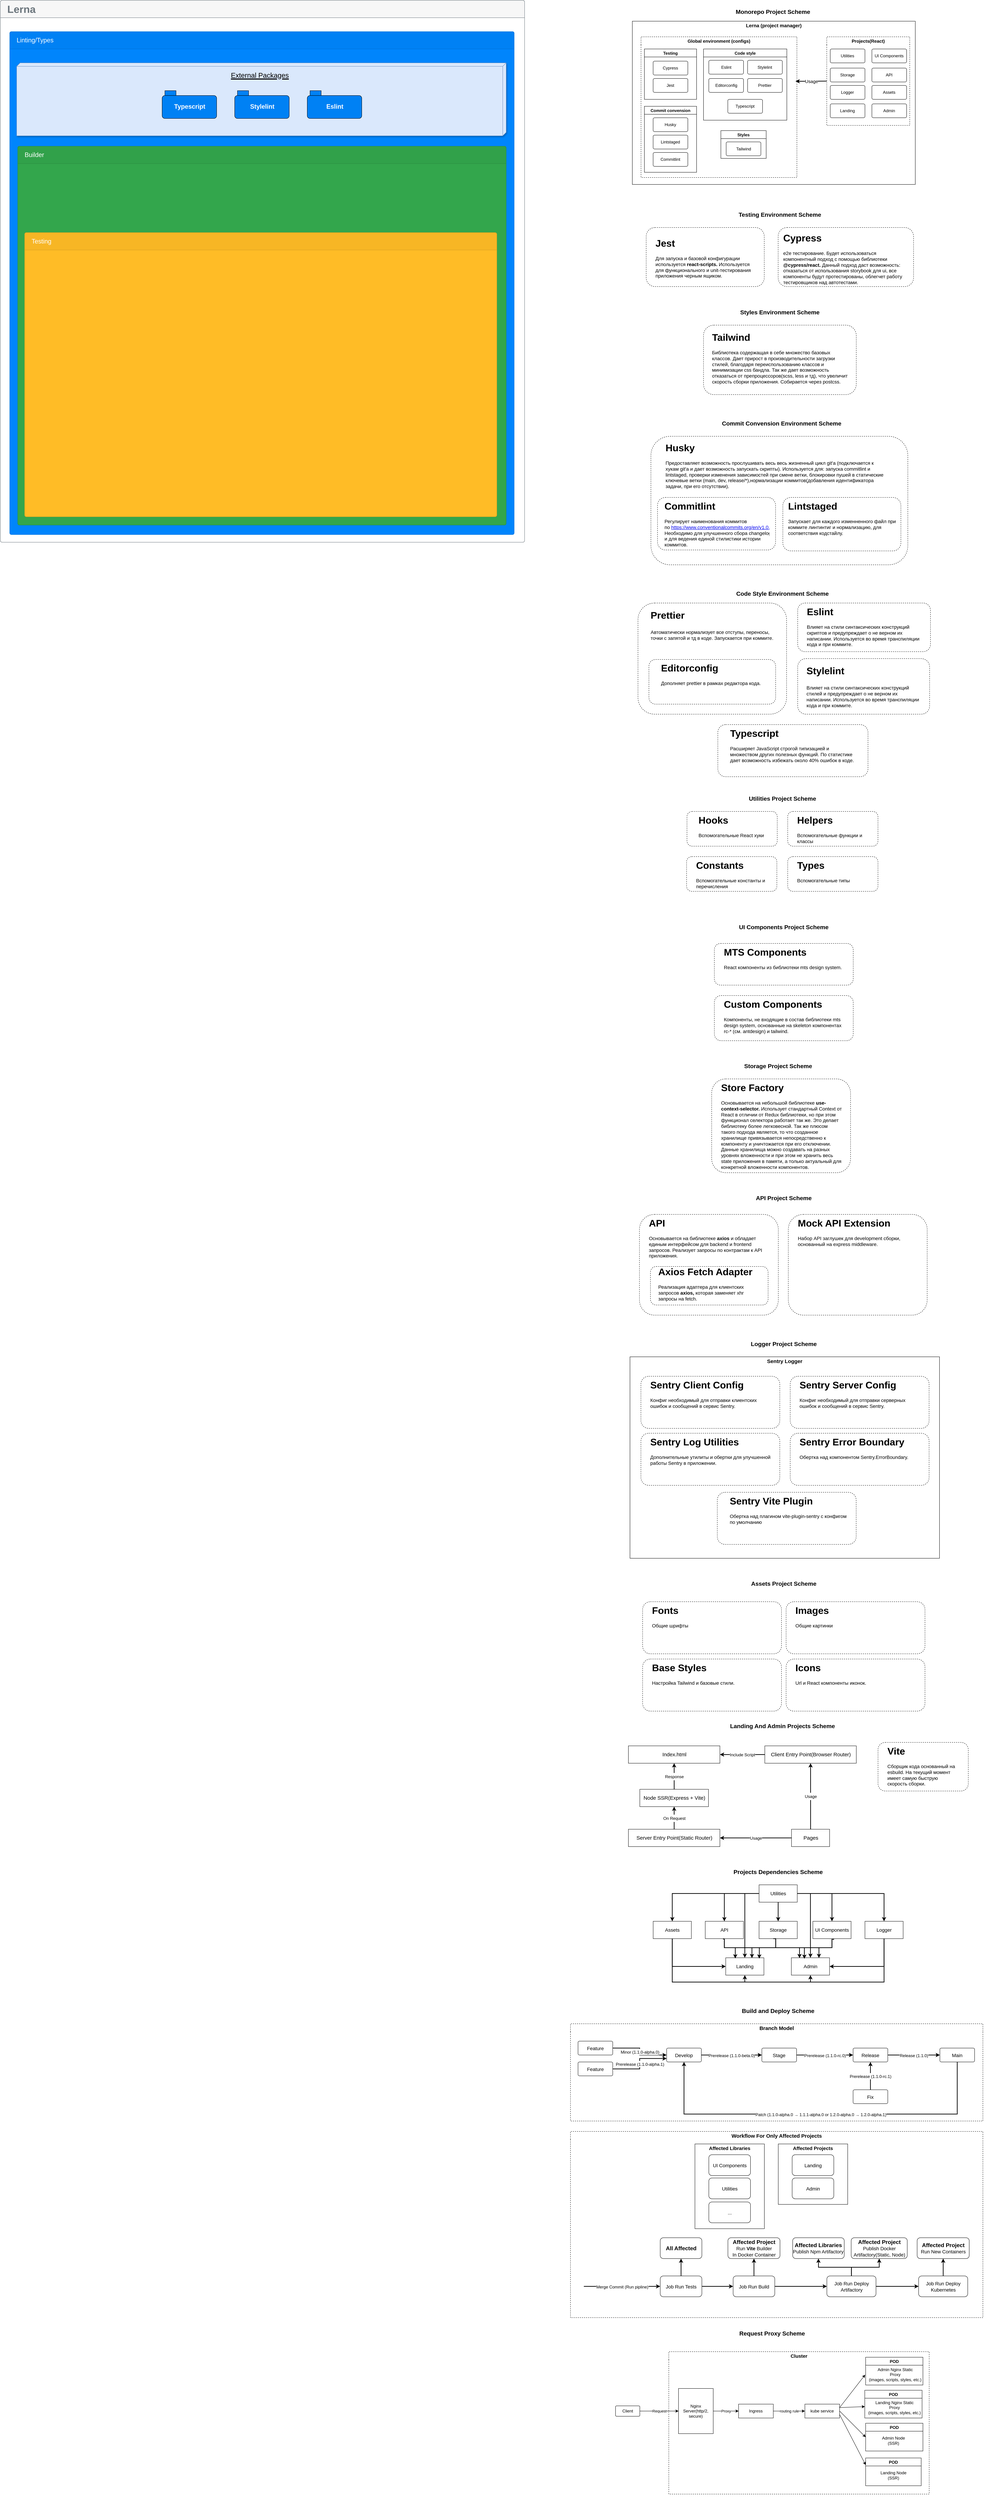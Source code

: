 <mxfile version="15.5.0" type="github">
  <diagram id="h72xnI4aXdrm80Y2-yl2" name="Page-1">
    <mxGraphModel dx="4335" dy="1031" grid="1" gridSize="10" guides="1" tooltips="1" connect="1" arrows="1" fold="1" page="1" pageScale="1" pageWidth="827" pageHeight="1169" math="0" shadow="0">
      <root>
        <mxCell id="0" />
        <mxCell id="1" parent="0" />
        <mxCell id="-Bw4-vUiD9MHJhUf1Ppv-39" value="Monorepo Project Scheme" style="swimlane;shadow=0;glass=0;sketch=0;fontSize=17;strokeColor=none;fillColor=none;" parent="1" vertex="1">
          <mxGeometry x="-429.69" y="60" width="870" height="525" as="geometry" />
        </mxCell>
        <mxCell id="-Bw4-vUiD9MHJhUf1Ppv-40" value="Lerna (project manager)" style="swimlane;shadow=0;glass=0;sketch=0;fontSize=14;strokeColor=default;fillColor=none;swimlaneLine=0;" parent="-Bw4-vUiD9MHJhUf1Ppv-39" vertex="1">
          <mxGeometry x="30" y="40" width="815" height="470" as="geometry" />
        </mxCell>
        <mxCell id="-Bw4-vUiD9MHJhUf1Ppv-42" value="Global environment (configs)" style="swimlane;shadow=0;glass=0;sketch=0;fontSize=13;strokeColor=default;fillColor=none;dashed=1;swimlaneLine=0;" parent="-Bw4-vUiD9MHJhUf1Ppv-40" vertex="1">
          <mxGeometry x="25" y="45" width="449" height="405" as="geometry" />
        </mxCell>
        <mxCell id="-Bw4-vUiD9MHJhUf1Ppv-44" value="Testing" style="swimlane;shadow=0;glass=0;sketch=0;fontSize=12;strokeColor=default;fillColor=none;" parent="-Bw4-vUiD9MHJhUf1Ppv-42" vertex="1">
          <mxGeometry x="9.75" y="35" width="150.25" height="145" as="geometry" />
        </mxCell>
        <mxCell id="-Bw4-vUiD9MHJhUf1Ppv-46" value="Cypress" style="rounded=1;arcSize=10;whiteSpace=wrap;html=1;align=center;shadow=0;glass=0;sketch=0;fontSize=12;strokeColor=default;fillColor=none;" parent="-Bw4-vUiD9MHJhUf1Ppv-44" vertex="1">
          <mxGeometry x="25.13" y="35" width="100" height="40" as="geometry" />
        </mxCell>
        <mxCell id="-Bw4-vUiD9MHJhUf1Ppv-47" value="Jest" style="rounded=1;arcSize=10;whiteSpace=wrap;html=1;align=center;shadow=0;glass=0;sketch=0;fontSize=12;strokeColor=default;fillColor=none;" parent="-Bw4-vUiD9MHJhUf1Ppv-44" vertex="1">
          <mxGeometry x="25.13" y="85" width="100" height="40" as="geometry" />
        </mxCell>
        <mxCell id="-Bw4-vUiD9MHJhUf1Ppv-45" value="Code style" style="swimlane;shadow=0;glass=0;sketch=0;fontSize=12;strokeColor=default;fillColor=none;" parent="-Bw4-vUiD9MHJhUf1Ppv-42" vertex="1">
          <mxGeometry x="180" y="35" width="240" height="205" as="geometry" />
        </mxCell>
        <mxCell id="-Bw4-vUiD9MHJhUf1Ppv-48" value="Eslint" style="rounded=1;arcSize=10;whiteSpace=wrap;html=1;align=center;shadow=0;glass=0;sketch=0;fontSize=12;strokeColor=default;fillColor=none;" parent="-Bw4-vUiD9MHJhUf1Ppv-45" vertex="1">
          <mxGeometry x="15.25" y="32.5" width="100" height="40" as="geometry" />
        </mxCell>
        <mxCell id="-Bw4-vUiD9MHJhUf1Ppv-49" value="Stylelint" style="rounded=1;arcSize=10;whiteSpace=wrap;html=1;align=center;shadow=0;glass=0;sketch=0;fontSize=12;strokeColor=default;fillColor=none;" parent="-Bw4-vUiD9MHJhUf1Ppv-45" vertex="1">
          <mxGeometry x="127" y="32.5" width="100" height="40" as="geometry" />
        </mxCell>
        <mxCell id="-Bw4-vUiD9MHJhUf1Ppv-50" value="Editorconfig" style="rounded=1;arcSize=10;whiteSpace=wrap;html=1;align=center;shadow=0;glass=0;sketch=0;fontSize=12;strokeColor=default;fillColor=none;" parent="-Bw4-vUiD9MHJhUf1Ppv-45" vertex="1">
          <mxGeometry x="15.25" y="85" width="100" height="40" as="geometry" />
        </mxCell>
        <mxCell id="-Bw4-vUiD9MHJhUf1Ppv-51" value="Typescript" style="rounded=1;arcSize=10;whiteSpace=wrap;html=1;align=center;shadow=0;glass=0;sketch=0;fontSize=12;strokeColor=default;fillColor=none;" parent="-Bw4-vUiD9MHJhUf1Ppv-45" vertex="1">
          <mxGeometry x="70" y="145" width="100" height="40" as="geometry" />
        </mxCell>
        <mxCell id="-Bw4-vUiD9MHJhUf1Ppv-52" value="Prettier" style="rounded=1;arcSize=10;whiteSpace=wrap;html=1;align=center;shadow=0;glass=0;sketch=0;fontSize=12;strokeColor=default;fillColor=none;" parent="-Bw4-vUiD9MHJhUf1Ppv-45" vertex="1">
          <mxGeometry x="127" y="85" width="100" height="40" as="geometry" />
        </mxCell>
        <mxCell id="-Bw4-vUiD9MHJhUf1Ppv-53" value="Commit convension" style="swimlane;shadow=0;glass=0;sketch=0;fontSize=12;strokeColor=default;fillColor=none;" parent="-Bw4-vUiD9MHJhUf1Ppv-42" vertex="1">
          <mxGeometry x="9.75" y="200" width="150.25" height="190" as="geometry" />
        </mxCell>
        <mxCell id="-Bw4-vUiD9MHJhUf1Ppv-55" value="Lintstaged" style="rounded=1;arcSize=10;whiteSpace=wrap;html=1;align=center;shadow=0;glass=0;sketch=0;fontSize=12;strokeColor=default;fillColor=none;" parent="-Bw4-vUiD9MHJhUf1Ppv-53" vertex="1">
          <mxGeometry x="25.13" y="83" width="100" height="40" as="geometry" />
        </mxCell>
        <mxCell id="-Bw4-vUiD9MHJhUf1Ppv-59" value="Commitlint" style="rounded=1;arcSize=10;whiteSpace=wrap;html=1;align=center;shadow=0;glass=0;sketch=0;fontSize=12;strokeColor=default;fillColor=none;" parent="-Bw4-vUiD9MHJhUf1Ppv-53" vertex="1">
          <mxGeometry x="25.13" y="133" width="100" height="40" as="geometry" />
        </mxCell>
        <mxCell id="-Bw4-vUiD9MHJhUf1Ppv-54" value="Husky" style="rounded=1;arcSize=10;whiteSpace=wrap;html=1;align=center;shadow=0;glass=0;sketch=0;fontSize=12;strokeColor=default;fillColor=none;" parent="-Bw4-vUiD9MHJhUf1Ppv-53" vertex="1">
          <mxGeometry x="25.13" y="33" width="100" height="40" as="geometry" />
        </mxCell>
        <mxCell id="-Bw4-vUiD9MHJhUf1Ppv-56" value="Styles" style="swimlane;shadow=0;glass=0;sketch=0;fontSize=12;strokeColor=default;fillColor=none;" parent="-Bw4-vUiD9MHJhUf1Ppv-42" vertex="1">
          <mxGeometry x="230" y="270" width="130.5" height="80" as="geometry" />
        </mxCell>
        <mxCell id="-Bw4-vUiD9MHJhUf1Ppv-57" value="Tailwind" style="rounded=1;arcSize=10;whiteSpace=wrap;html=1;align=center;shadow=0;glass=0;sketch=0;fontSize=12;strokeColor=default;fillColor=none;" parent="-Bw4-vUiD9MHJhUf1Ppv-56" vertex="1">
          <mxGeometry x="15.25" y="32.5" width="100" height="40" as="geometry" />
        </mxCell>
        <mxCell id="-Bw4-vUiD9MHJhUf1Ppv-43" value="Projects(React)" style="swimlane;shadow=0;glass=0;sketch=0;fontSize=13;strokeColor=default;fillColor=none;swimlaneLine=0;dashed=1;" parent="-Bw4-vUiD9MHJhUf1Ppv-40" vertex="1">
          <mxGeometry x="560" y="45" width="239" height="255" as="geometry" />
        </mxCell>
        <mxCell id="-Bw4-vUiD9MHJhUf1Ppv-60" value="Utilities" style="rounded=1;arcSize=10;whiteSpace=wrap;html=1;align=center;shadow=0;glass=0;sketch=0;fontSize=12;strokeColor=default;fillColor=none;" parent="-Bw4-vUiD9MHJhUf1Ppv-43" vertex="1">
          <mxGeometry x="10" y="35" width="100" height="40" as="geometry" />
        </mxCell>
        <mxCell id="-Bw4-vUiD9MHJhUf1Ppv-61" value="UI Components" style="rounded=1;arcSize=10;whiteSpace=wrap;html=1;align=center;shadow=0;glass=0;sketch=0;fontSize=12;strokeColor=default;fillColor=none;" parent="-Bw4-vUiD9MHJhUf1Ppv-43" vertex="1">
          <mxGeometry x="130" y="35" width="100" height="40" as="geometry" />
        </mxCell>
        <mxCell id="-Bw4-vUiD9MHJhUf1Ppv-62" value="Storage" style="rounded=1;arcSize=10;whiteSpace=wrap;html=1;align=center;shadow=0;glass=0;sketch=0;fontSize=12;strokeColor=default;fillColor=none;" parent="-Bw4-vUiD9MHJhUf1Ppv-43" vertex="1">
          <mxGeometry x="10" y="90" width="100" height="40" as="geometry" />
        </mxCell>
        <mxCell id="-Bw4-vUiD9MHJhUf1Ppv-63" value="Landing" style="rounded=1;arcSize=10;whiteSpace=wrap;html=1;align=center;shadow=0;glass=0;sketch=0;fontSize=12;strokeColor=default;fillColor=none;" parent="-Bw4-vUiD9MHJhUf1Ppv-43" vertex="1">
          <mxGeometry x="10" y="193" width="100" height="40" as="geometry" />
        </mxCell>
        <mxCell id="-Bw4-vUiD9MHJhUf1Ppv-64" value="API" style="rounded=1;arcSize=10;whiteSpace=wrap;html=1;align=center;shadow=0;glass=0;sketch=0;fontSize=12;strokeColor=default;fillColor=none;" parent="-Bw4-vUiD9MHJhUf1Ppv-43" vertex="1">
          <mxGeometry x="130" y="90" width="100" height="40" as="geometry" />
        </mxCell>
        <mxCell id="-Bw4-vUiD9MHJhUf1Ppv-65" value="Admin" style="rounded=1;arcSize=10;whiteSpace=wrap;html=1;align=center;shadow=0;glass=0;sketch=0;fontSize=12;strokeColor=default;fillColor=none;" parent="-Bw4-vUiD9MHJhUf1Ppv-43" vertex="1">
          <mxGeometry x="130" y="193" width="100" height="40" as="geometry" />
        </mxCell>
        <mxCell id="-Bw4-vUiD9MHJhUf1Ppv-160" value="Logger" style="rounded=1;arcSize=10;whiteSpace=wrap;html=1;align=center;shadow=0;glass=0;sketch=0;fontSize=12;strokeColor=default;fillColor=none;" parent="-Bw4-vUiD9MHJhUf1Ppv-43" vertex="1">
          <mxGeometry x="10" y="140" width="100" height="40" as="geometry" />
        </mxCell>
        <mxCell id="-Bw4-vUiD9MHJhUf1Ppv-165" value="Assets" style="rounded=1;arcSize=10;whiteSpace=wrap;html=1;align=center;shadow=0;glass=0;sketch=0;fontSize=12;strokeColor=default;fillColor=none;" parent="-Bw4-vUiD9MHJhUf1Ppv-43" vertex="1">
          <mxGeometry x="130" y="140" width="100" height="40" as="geometry" />
        </mxCell>
        <mxCell id="-Bw4-vUiD9MHJhUf1Ppv-66" value="" style="endArrow=classic;html=1;fontSize=14;strokeWidth=2;exitX=0;exitY=0.5;exitDx=0;exitDy=0;" parent="-Bw4-vUiD9MHJhUf1Ppv-40" source="-Bw4-vUiD9MHJhUf1Ppv-43" edge="1">
          <mxGeometry relative="1" as="geometry">
            <mxPoint x="490" y="345" as="sourcePoint" />
            <mxPoint x="470" y="173" as="targetPoint" />
          </mxGeometry>
        </mxCell>
        <mxCell id="-Bw4-vUiD9MHJhUf1Ppv-67" value="&lt;font style=&quot;font-size: 13px&quot;&gt;Usage&lt;/font&gt;" style="edgeLabel;resizable=0;html=1;align=center;verticalAlign=middle;" parent="-Bw4-vUiD9MHJhUf1Ppv-66" connectable="0" vertex="1">
          <mxGeometry relative="1" as="geometry" />
        </mxCell>
        <mxCell id="-Bw4-vUiD9MHJhUf1Ppv-68" value="Testing Environment Scheme" style="swimlane;shadow=0;glass=0;dashed=1;sketch=0;fontSize=17;strokeColor=none;fillColor=none;" parent="1" vertex="1">
          <mxGeometry x="-389.69" y="644" width="830" height="241" as="geometry" />
        </mxCell>
        <mxCell id="-Bw4-vUiD9MHJhUf1Ppv-73" value="&lt;h1&gt;Jest&lt;/h1&gt;&lt;p&gt;Для запуска и базовой конфигурации используется &lt;b&gt;react-scripts. &lt;/b&gt;Используется для функционального и unit-тестирования приложения черным ящиком.&lt;/p&gt;" style="text;html=1;strokeColor=none;fillColor=none;spacing=5;spacingTop=-20;whiteSpace=wrap;overflow=hidden;rounded=0;shadow=0;glass=0;dashed=1;sketch=0;fontSize=14;" parent="-Bw4-vUiD9MHJhUf1Ppv-68" vertex="1">
          <mxGeometry x="51.305" y="69.995" width="297.273" height="140.909" as="geometry" />
        </mxCell>
        <mxCell id="-Bw4-vUiD9MHJhUf1Ppv-74" value="" style="rounded=1;whiteSpace=wrap;html=1;shadow=0;glass=0;dashed=1;sketch=0;fontSize=14;strokeColor=default;fillColor=none;" parent="-Bw4-vUiD9MHJhUf1Ppv-68" vertex="1">
          <mxGeometry x="29.88" y="50" width="340.12" height="170" as="geometry" />
        </mxCell>
        <mxCell id="-Bw4-vUiD9MHJhUf1Ppv-75" value="" style="rounded=1;whiteSpace=wrap;html=1;shadow=0;glass=0;dashed=1;sketch=0;fontSize=14;strokeColor=default;fillColor=none;" parent="-Bw4-vUiD9MHJhUf1Ppv-68" vertex="1">
          <mxGeometry x="410" y="50" width="390" height="170" as="geometry" />
        </mxCell>
        <mxCell id="-Bw4-vUiD9MHJhUf1Ppv-76" value="&lt;h1&gt;Cypress&lt;/h1&gt;&lt;p&gt;e2e тестирование. Будет использоваться компонентный подход с помощью библиотеки &lt;b&gt;@cypress/react. &lt;/b&gt;Данный подход даст возможность: отказаться от использования storybook для ui, все компоненты будут протестированы, облегчет работу тестировщиков над автотестами.&lt;/p&gt;" style="text;html=1;strokeColor=none;fillColor=none;spacing=5;spacingTop=-20;whiteSpace=wrap;overflow=hidden;rounded=0;shadow=0;glass=0;dashed=1;sketch=0;fontSize=14;" parent="-Bw4-vUiD9MHJhUf1Ppv-68" vertex="1">
          <mxGeometry x="420" y="55" width="370" height="160" as="geometry" />
        </mxCell>
        <mxCell id="-Bw4-vUiD9MHJhUf1Ppv-77" value="Styles Environment Scheme" style="swimlane;shadow=0;glass=0;dashed=1;sketch=0;fontSize=17;strokeColor=none;fillColor=none;" parent="1" vertex="1">
          <mxGeometry x="-259.69" y="925" width="570" height="290" as="geometry" />
        </mxCell>
        <mxCell id="-Bw4-vUiD9MHJhUf1Ppv-78" value="" style="rounded=1;whiteSpace=wrap;html=1;shadow=0;glass=0;dashed=1;sketch=0;fontSize=17;strokeColor=default;fillColor=none;" parent="-Bw4-vUiD9MHJhUf1Ppv-77" vertex="1">
          <mxGeometry x="65" y="50" width="440" height="200" as="geometry" />
        </mxCell>
        <mxCell id="-Bw4-vUiD9MHJhUf1Ppv-79" value="&lt;h1 style=&quot;font-size: 28px&quot;&gt;Tailwind&lt;/h1&gt;&lt;p style=&quot;font-size: 14px&quot;&gt;Библиотека содержащая в себе множество базовых классов. Дает прирост в производительности загрузки стилей, благодаря переиспользованию классов и минимизации css бандла. Так же дает возможность отказаться от препроцессоров(scss, less и тд), что увеличит скорость сборки приложения. Собирается через postcss.&lt;/p&gt;" style="text;html=1;strokeColor=none;fillColor=none;spacing=5;spacingTop=-20;whiteSpace=wrap;overflow=hidden;rounded=0;shadow=0;glass=0;dashed=1;sketch=0;fontSize=17;" parent="-Bw4-vUiD9MHJhUf1Ppv-77" vertex="1">
          <mxGeometry x="85" y="60" width="400" height="180" as="geometry" />
        </mxCell>
        <mxCell id="-Bw4-vUiD9MHJhUf1Ppv-80" value="Commit Convension Environment Scheme " style="swimlane;shadow=0;glass=0;dashed=1;sketch=0;fontSize=17;strokeColor=none;fillColor=none;" parent="1" vertex="1">
          <mxGeometry x="-397.19" y="1245" width="860" height="450" as="geometry" />
        </mxCell>
        <mxCell id="-Bw4-vUiD9MHJhUf1Ppv-89" value="" style="group" parent="-Bw4-vUiD9MHJhUf1Ppv-80" vertex="1" connectable="0">
          <mxGeometry x="51" y="50" width="750" height="370" as="geometry" />
        </mxCell>
        <mxCell id="-Bw4-vUiD9MHJhUf1Ppv-92" value="" style="group" parent="-Bw4-vUiD9MHJhUf1Ppv-89" vertex="1" connectable="0">
          <mxGeometry width="740" height="370" as="geometry" />
        </mxCell>
        <mxCell id="-Bw4-vUiD9MHJhUf1Ppv-81" value="" style="rounded=1;whiteSpace=wrap;html=1;shadow=0;glass=0;dashed=1;sketch=0;fontSize=17;strokeColor=default;fillColor=none;" parent="-Bw4-vUiD9MHJhUf1Ppv-92" vertex="1">
          <mxGeometry width="740" height="370" as="geometry" />
        </mxCell>
        <mxCell id="-Bw4-vUiD9MHJhUf1Ppv-88" value="&lt;h1 style=&quot;font-size: 28px&quot;&gt;Husky&lt;/h1&gt;&lt;p style=&quot;font-size: 14px&quot;&gt;Предоставляет возможность прослушивать весь весь жизненный цикл git&#39;а (подключается к хукам git&#39;а и дает возможность запускать скрипты). Используется для: запуска commitlint и lintstaged, проверки изменения зависимостей при смене ветки, блокировки пушей в статические ключевые ветки (main, dev, release/*),нормализации коммитов(добавления идентификатора задачи, при его отсутствии).&lt;/p&gt;" style="text;html=1;strokeColor=none;fillColor=none;spacing=5;spacingTop=-20;whiteSpace=wrap;overflow=hidden;rounded=0;shadow=0;glass=0;dashed=1;sketch=0;fontSize=17;" parent="-Bw4-vUiD9MHJhUf1Ppv-92" vertex="1">
          <mxGeometry x="37.001" y="7.708" width="644.118" height="370" as="geometry" />
        </mxCell>
        <mxCell id="-Bw4-vUiD9MHJhUf1Ppv-85" value="" style="group" parent="-Bw4-vUiD9MHJhUf1Ppv-92" vertex="1" connectable="0">
          <mxGeometry x="19" y="176.04" width="340" height="151.25" as="geometry" />
        </mxCell>
        <mxCell id="-Bw4-vUiD9MHJhUf1Ppv-83" value="" style="rounded=1;whiteSpace=wrap;html=1;shadow=0;glass=0;dashed=1;sketch=0;fontSize=17;strokeColor=default;fillColor=none;" parent="-Bw4-vUiD9MHJhUf1Ppv-85" vertex="1">
          <mxGeometry width="340" height="151.25" as="geometry" />
        </mxCell>
        <mxCell id="-Bw4-vUiD9MHJhUf1Ppv-84" value="&lt;h1 style=&quot;font-size: 28px&quot;&gt;Commitlint&lt;/h1&gt;&lt;p style=&quot;font-size: 14px&quot;&gt;Регулирует наименования коммитов по&amp;nbsp;&lt;a href=&quot;https://www.conventionalcommits.org/en/v1.0.0/&quot;&gt;https://www.conventionalcommits.org/en/v1.0.0/&lt;/a&gt;&lt;br&gt;Необходимо для улучшенного сбора changelog и для ведения единой стилистики истории коммитов.&lt;/p&gt;" style="text;html=1;strokeColor=none;fillColor=none;spacing=5;spacingTop=-20;whiteSpace=wrap;overflow=hidden;rounded=0;shadow=0;glass=0;dashed=1;sketch=0;fontSize=17;" parent="-Bw4-vUiD9MHJhUf1Ppv-85" vertex="1">
          <mxGeometry x="14.88" width="310.25" height="151.25" as="geometry" />
        </mxCell>
        <mxCell id="-Bw4-vUiD9MHJhUf1Ppv-87" value="" style="group" parent="-Bw4-vUiD9MHJhUf1Ppv-92" vertex="1" connectable="0">
          <mxGeometry x="380" y="176.04" width="340" height="153.96" as="geometry" />
        </mxCell>
        <mxCell id="-Bw4-vUiD9MHJhUf1Ppv-82" value="" style="rounded=1;whiteSpace=wrap;html=1;shadow=0;glass=0;dashed=1;sketch=0;fontSize=17;strokeColor=default;fillColor=none;" parent="-Bw4-vUiD9MHJhUf1Ppv-87" vertex="1">
          <mxGeometry width="340" height="153.96" as="geometry" />
        </mxCell>
        <mxCell id="-Bw4-vUiD9MHJhUf1Ppv-86" value="&lt;h1 style=&quot;font-size: 28px&quot;&gt;Lintstaged&lt;/h1&gt;&lt;p style=&quot;font-size: 14px&quot;&gt;Запускает для каждого изменненного файл при коммите линтинтиг и нормализацию, для соответствия кодстайлу.&lt;/p&gt;" style="text;html=1;strokeColor=none;fillColor=none;spacing=5;spacingTop=-20;whiteSpace=wrap;overflow=hidden;rounded=0;shadow=0;glass=0;dashed=1;sketch=0;fontSize=17;" parent="-Bw4-vUiD9MHJhUf1Ppv-87" vertex="1">
          <mxGeometry x="10.303" width="319.394" height="153.96" as="geometry" />
        </mxCell>
        <mxCell id="-Bw4-vUiD9MHJhUf1Ppv-90" value="Code Style Environment Scheme" style="swimlane;shadow=0;glass=0;dashed=1;sketch=0;fontSize=17;strokeColor=none;fillColor=none;" parent="1" vertex="1">
          <mxGeometry x="-430.94" y="1735" width="927.5" height="570" as="geometry" />
        </mxCell>
        <mxCell id="-Bw4-vUiD9MHJhUf1Ppv-99" value="" style="group" parent="-Bw4-vUiD9MHJhUf1Ppv-90" vertex="1" connectable="0">
          <mxGeometry x="507.5" y="40" width="382.5" height="140" as="geometry" />
        </mxCell>
        <mxCell id="-Bw4-vUiD9MHJhUf1Ppv-93" value="" style="rounded=1;whiteSpace=wrap;html=1;shadow=0;glass=0;dashed=1;sketch=0;fontSize=17;strokeColor=default;fillColor=none;" parent="-Bw4-vUiD9MHJhUf1Ppv-99" vertex="1">
          <mxGeometry width="382.5" height="140" as="geometry" />
        </mxCell>
        <mxCell id="-Bw4-vUiD9MHJhUf1Ppv-98" value="&lt;h1 style=&quot;font-size: 28px&quot;&gt;Eslint&lt;/h1&gt;&lt;p style=&quot;font-size: 14px&quot;&gt;Влияет на стили синтаксических конструкций скриптов и предупреждает о не верном их написании. Используется во время транспиляции кода и при коммите.&lt;/p&gt;" style="text;html=1;strokeColor=none;fillColor=none;spacing=5;spacingTop=-20;whiteSpace=wrap;overflow=hidden;rounded=0;shadow=0;glass=0;dashed=1;sketch=0;fontSize=17;" parent="-Bw4-vUiD9MHJhUf1Ppv-99" vertex="1">
          <mxGeometry x="21.25" width="340" height="140" as="geometry" />
        </mxCell>
        <mxCell id="-Bw4-vUiD9MHJhUf1Ppv-101" value="" style="group" parent="-Bw4-vUiD9MHJhUf1Ppv-90" vertex="1" connectable="0">
          <mxGeometry x="507.5" y="200" width="380" height="160" as="geometry" />
        </mxCell>
        <mxCell id="-Bw4-vUiD9MHJhUf1Ppv-94" value="" style="rounded=1;whiteSpace=wrap;html=1;shadow=0;glass=0;dashed=1;sketch=0;fontSize=17;strokeColor=default;fillColor=none;" parent="-Bw4-vUiD9MHJhUf1Ppv-101" vertex="1">
          <mxGeometry width="380" height="160" as="geometry" />
        </mxCell>
        <mxCell id="-Bw4-vUiD9MHJhUf1Ppv-100" value="&lt;h1&gt;&lt;span style=&quot;font-size: 28px&quot;&gt;Stylelint&lt;/span&gt;&lt;/h1&gt;&lt;p style=&quot;font-size: 14px&quot;&gt;Влияет на стили синтаксических конструкций стилей и предупреждает о не верном их написании. Используется во время транспиляции кода и при коммите.&lt;br&gt;&lt;/p&gt;" style="text;html=1;strokeColor=none;fillColor=none;spacing=5;spacingTop=-20;whiteSpace=wrap;overflow=hidden;rounded=0;shadow=0;glass=0;dashed=1;sketch=0;fontSize=17;" parent="-Bw4-vUiD9MHJhUf1Ppv-101" vertex="1">
          <mxGeometry x="20" width="340" height="160" as="geometry" />
        </mxCell>
        <mxCell id="-Bw4-vUiD9MHJhUf1Ppv-107" value="" style="group" parent="-Bw4-vUiD9MHJhUf1Ppv-90" vertex="1" connectable="0">
          <mxGeometry x="47.5" y="40" width="428" height="320" as="geometry" />
        </mxCell>
        <mxCell id="-Bw4-vUiD9MHJhUf1Ppv-96" value="" style="rounded=1;whiteSpace=wrap;html=1;shadow=0;glass=0;dashed=1;sketch=0;fontSize=17;strokeColor=default;fillColor=none;" parent="-Bw4-vUiD9MHJhUf1Ppv-107" vertex="1">
          <mxGeometry width="428" height="320" as="geometry" />
        </mxCell>
        <mxCell id="-Bw4-vUiD9MHJhUf1Ppv-104" value="&lt;h1&gt;&lt;font style=&quot;font-size: 28px&quot;&gt;Prettier&lt;/font&gt;&lt;/h1&gt;&lt;p style=&quot;font-size: 14px&quot;&gt;Автоматически нормализует все отступы, переносы, точки с запятой и тд в коде. Запускается при коммите.&lt;/p&gt;" style="text;html=1;strokeColor=none;fillColor=none;spacing=5;spacingTop=-20;whiteSpace=wrap;overflow=hidden;rounded=0;shadow=0;glass=0;dashed=1;sketch=0;fontSize=17;" parent="-Bw4-vUiD9MHJhUf1Ppv-107" vertex="1">
          <mxGeometry x="31.5" width="365" height="320" as="geometry" />
        </mxCell>
        <mxCell id="-Bw4-vUiD9MHJhUf1Ppv-106" value="" style="group" parent="-Bw4-vUiD9MHJhUf1Ppv-107" vertex="1" connectable="0">
          <mxGeometry y="7.869" width="428" height="304.262" as="geometry" />
        </mxCell>
        <mxCell id="-Bw4-vUiD9MHJhUf1Ppv-103" value="" style="group" parent="-Bw4-vUiD9MHJhUf1Ppv-106" vertex="1" connectable="0">
          <mxGeometry x="31.5" y="154.628" width="365" height="128.65" as="geometry" />
        </mxCell>
        <mxCell id="-Bw4-vUiD9MHJhUf1Ppv-95" value="" style="rounded=1;whiteSpace=wrap;html=1;shadow=0;glass=0;dashed=1;sketch=0;fontSize=17;strokeColor=default;fillColor=none;" parent="-Bw4-vUiD9MHJhUf1Ppv-103" vertex="1">
          <mxGeometry width="365" height="128.65" as="geometry" />
        </mxCell>
        <mxCell id="-Bw4-vUiD9MHJhUf1Ppv-102" value="&lt;h1 style=&quot;font-size: 28px&quot;&gt;Editorconfig&lt;/h1&gt;&lt;p style=&quot;font-size: 14px&quot;&gt;Дополняет prettier в рамках редактора кода.&lt;/p&gt;" style="text;html=1;strokeColor=none;fillColor=none;spacing=5;spacingTop=-20;whiteSpace=wrap;overflow=hidden;rounded=0;shadow=0;glass=0;dashed=1;sketch=0;fontSize=17;" parent="-Bw4-vUiD9MHJhUf1Ppv-103" vertex="1">
          <mxGeometry x="30" width="305" height="128.65" as="geometry" />
        </mxCell>
        <mxCell id="-Bw4-vUiD9MHJhUf1Ppv-109" value="" style="group" parent="-Bw4-vUiD9MHJhUf1Ppv-90" vertex="1" connectable="0">
          <mxGeometry x="277.5" y="390" width="432.5" height="150" as="geometry" />
        </mxCell>
        <mxCell id="-Bw4-vUiD9MHJhUf1Ppv-97" value="" style="rounded=1;whiteSpace=wrap;html=1;shadow=0;glass=0;dashed=1;sketch=0;fontSize=17;strokeColor=default;fillColor=none;" parent="-Bw4-vUiD9MHJhUf1Ppv-109" vertex="1">
          <mxGeometry width="432.5" height="150" as="geometry" />
        </mxCell>
        <mxCell id="-Bw4-vUiD9MHJhUf1Ppv-108" value="&lt;h1 style=&quot;font-size: 28px&quot;&gt;Typescript&lt;/h1&gt;&lt;p style=&quot;font-size: 14px&quot;&gt;Расширяет JavaScript строгой типизацией и множеством других полезных функций. По статистике дает возможность избежать около 40% ошибок в коде.&lt;/p&gt;" style="text;html=1;strokeColor=none;fillColor=none;spacing=5;spacingTop=-20;whiteSpace=wrap;overflow=hidden;rounded=0;shadow=0;glass=0;dashed=1;sketch=0;fontSize=17;" parent="-Bw4-vUiD9MHJhUf1Ppv-109" vertex="1">
          <mxGeometry x="30" width="372.5" height="150" as="geometry" />
        </mxCell>
        <mxCell id="-Bw4-vUiD9MHJhUf1Ppv-110" value="Utilities Project Scheme" style="swimlane;shadow=0;glass=0;dashed=1;sketch=0;fontSize=17;strokeColor=none;fillColor=none;" parent="1" vertex="1">
          <mxGeometry x="-442.19" y="2325" width="950" height="320" as="geometry" />
        </mxCell>
        <mxCell id="-Bw4-vUiD9MHJhUf1Ppv-115" value="" style="group" parent="-Bw4-vUiD9MHJhUf1Ppv-110" vertex="1" connectable="0">
          <mxGeometry x="199.88" y="50" width="260" height="100" as="geometry" />
        </mxCell>
        <mxCell id="-Bw4-vUiD9MHJhUf1Ppv-112" value="" style="rounded=1;whiteSpace=wrap;html=1;shadow=0;glass=0;dashed=1;sketch=0;fontSize=17;strokeColor=default;fillColor=none;" parent="-Bw4-vUiD9MHJhUf1Ppv-115" vertex="1">
          <mxGeometry width="260" height="100" as="geometry" />
        </mxCell>
        <mxCell id="-Bw4-vUiD9MHJhUf1Ppv-113" value="&lt;h1 style=&quot;font-size: 28px&quot;&gt;Hooks&lt;/h1&gt;&lt;p style=&quot;font-size: 14px&quot;&gt;Вспомогательные React хуки&amp;nbsp;&lt;/p&gt;" style="text;html=1;strokeColor=none;fillColor=none;spacing=5;spacingTop=-20;whiteSpace=wrap;overflow=hidden;rounded=0;shadow=0;glass=0;dashed=1;sketch=0;fontSize=17;" parent="-Bw4-vUiD9MHJhUf1Ppv-115" vertex="1">
          <mxGeometry x="28.195" width="203.611" height="100" as="geometry" />
        </mxCell>
        <mxCell id="-Bw4-vUiD9MHJhUf1Ppv-116" value="" style="rounded=1;whiteSpace=wrap;html=1;shadow=0;glass=0;dashed=1;sketch=0;fontSize=17;strokeColor=default;fillColor=none;" parent="-Bw4-vUiD9MHJhUf1Ppv-110" vertex="1">
          <mxGeometry x="490.0" y="50" width="260" height="100" as="geometry" />
        </mxCell>
        <mxCell id="-Bw4-vUiD9MHJhUf1Ppv-117" value="&lt;h1 style=&quot;font-size: 28px&quot;&gt;Helpers&lt;/h1&gt;&lt;p style=&quot;font-size: 14px&quot;&gt;Вспомогательные функции и классы&amp;nbsp;&lt;/p&gt;" style="text;html=1;strokeColor=none;fillColor=none;spacing=5;spacingTop=-20;whiteSpace=wrap;overflow=hidden;rounded=0;shadow=0;glass=0;dashed=1;sketch=0;fontSize=17;" parent="-Bw4-vUiD9MHJhUf1Ppv-110" vertex="1">
          <mxGeometry x="512.23" y="50" width="213.395" height="100" as="geometry" />
        </mxCell>
        <mxCell id="-Bw4-vUiD9MHJhUf1Ppv-120" value="" style="group" parent="-Bw4-vUiD9MHJhUf1Ppv-110" vertex="1" connectable="0">
          <mxGeometry x="198.75" y="180" width="320.0" height="190" as="geometry" />
        </mxCell>
        <mxCell id="-Bw4-vUiD9MHJhUf1Ppv-123" value="" style="group" parent="-Bw4-vUiD9MHJhUf1Ppv-120" vertex="1" connectable="0">
          <mxGeometry width="260" height="190" as="geometry" />
        </mxCell>
        <mxCell id="-Bw4-vUiD9MHJhUf1Ppv-121" value="" style="rounded=1;whiteSpace=wrap;html=1;shadow=0;glass=0;dashed=1;sketch=0;fontSize=17;strokeColor=default;fillColor=none;" parent="-Bw4-vUiD9MHJhUf1Ppv-123" vertex="1">
          <mxGeometry width="260" height="100" as="geometry" />
        </mxCell>
        <mxCell id="-Bw4-vUiD9MHJhUf1Ppv-122" value="&lt;h1 style=&quot;font-size: 28px&quot;&gt;Constants&lt;/h1&gt;&lt;p style=&quot;font-size: 14px&quot;&gt;Вспомогательные константы и перечисления&amp;nbsp;&lt;/p&gt;" style="text;html=1;strokeColor=none;fillColor=none;spacing=5;spacingTop=-20;whiteSpace=wrap;overflow=hidden;rounded=0;shadow=0;glass=0;dashed=1;sketch=0;fontSize=17;" parent="-Bw4-vUiD9MHJhUf1Ppv-123" vertex="1">
          <mxGeometry x="22.23" width="213.395" height="100" as="geometry" />
        </mxCell>
        <mxCell id="-Bw4-vUiD9MHJhUf1Ppv-125" value="" style="rounded=1;whiteSpace=wrap;html=1;shadow=0;glass=0;dashed=1;sketch=0;fontSize=17;strokeColor=default;fillColor=none;" parent="-Bw4-vUiD9MHJhUf1Ppv-110" vertex="1">
          <mxGeometry x="490" y="180" width="260" height="100" as="geometry" />
        </mxCell>
        <mxCell id="-Bw4-vUiD9MHJhUf1Ppv-126" value="&lt;h1 style=&quot;font-size: 28px&quot;&gt;Types&lt;/h1&gt;&lt;p style=&quot;font-size: 14px&quot;&gt;Вспомогательные типы&lt;/p&gt;" style="text;html=1;strokeColor=none;fillColor=none;spacing=5;spacingTop=-20;whiteSpace=wrap;overflow=hidden;rounded=0;shadow=0;glass=0;dashed=1;sketch=0;fontSize=17;" parent="-Bw4-vUiD9MHJhUf1Ppv-110" vertex="1">
          <mxGeometry x="512.23" y="180" width="213.395" height="100" as="geometry" />
        </mxCell>
        <mxCell id="-Bw4-vUiD9MHJhUf1Ppv-139" value="UI Components Project Scheme" style="swimlane;shadow=0;glass=0;sketch=0;fontSize=17;strokeColor=none;fillColor=none;" parent="1" vertex="1">
          <mxGeometry x="-442.19" y="2695" width="957.5" height="370" as="geometry" />
        </mxCell>
        <mxCell id="-Bw4-vUiD9MHJhUf1Ppv-147" value="" style="group" parent="-Bw4-vUiD9MHJhUf1Ppv-139" vertex="1" connectable="0">
          <mxGeometry x="278.75" y="60" width="400" height="120" as="geometry" />
        </mxCell>
        <mxCell id="-Bw4-vUiD9MHJhUf1Ppv-148" value="" style="rounded=1;whiteSpace=wrap;html=1;shadow=0;glass=0;dashed=1;sketch=0;fontSize=17;strokeColor=default;fillColor=none;" parent="-Bw4-vUiD9MHJhUf1Ppv-147" vertex="1">
          <mxGeometry width="400" height="120.0" as="geometry" />
        </mxCell>
        <mxCell id="-Bw4-vUiD9MHJhUf1Ppv-149" value="&lt;h1 style=&quot;font-size: 28px&quot;&gt;MTS Components&lt;/h1&gt;&lt;p style=&quot;font-size: 14px&quot;&gt;React компоненты из библиотеки mts design system.&amp;nbsp;&lt;/p&gt;" style="text;html=1;strokeColor=none;fillColor=none;spacing=5;spacingTop=-20;whiteSpace=wrap;overflow=hidden;rounded=0;shadow=0;glass=0;dashed=1;sketch=0;fontSize=17;" parent="-Bw4-vUiD9MHJhUf1Ppv-147" vertex="1">
          <mxGeometry x="22.23" width="357.77" height="120.0" as="geometry" />
        </mxCell>
        <mxCell id="-Bw4-vUiD9MHJhUf1Ppv-146" value="" style="group" parent="-Bw4-vUiD9MHJhUf1Ppv-139" vertex="1" connectable="0">
          <mxGeometry x="278.75" y="210" width="400" height="130" as="geometry" />
        </mxCell>
        <mxCell id="-Bw4-vUiD9MHJhUf1Ppv-143" value="" style="rounded=1;whiteSpace=wrap;html=1;shadow=0;glass=0;dashed=1;sketch=0;fontSize=17;strokeColor=default;fillColor=none;" parent="-Bw4-vUiD9MHJhUf1Ppv-146" vertex="1">
          <mxGeometry width="400" height="130" as="geometry" />
        </mxCell>
        <mxCell id="-Bw4-vUiD9MHJhUf1Ppv-144" value="&lt;h1 style=&quot;font-size: 28px&quot;&gt;Custom Components&lt;/h1&gt;&lt;p style=&quot;font-size: 14px&quot;&gt;Компоненты, не входящие в состав библиотеки mts design system, основанные на skeleton компонентах rc-* (см. antdesign) и tailwind.&lt;/p&gt;" style="text;html=1;strokeColor=none;fillColor=none;spacing=5;spacingTop=-20;whiteSpace=wrap;overflow=hidden;rounded=0;shadow=0;glass=0;dashed=1;sketch=0;fontSize=17;" parent="-Bw4-vUiD9MHJhUf1Ppv-146" vertex="1">
          <mxGeometry x="22.23" width="357.77" height="130" as="geometry" />
        </mxCell>
        <mxCell id="-Bw4-vUiD9MHJhUf1Ppv-150" value="Storage Project Scheme" style="swimlane;shadow=0;glass=0;sketch=0;fontSize=17;strokeColor=none;fillColor=none;" parent="1" vertex="1">
          <mxGeometry x="-399.69" y="3095" width="840" height="350" as="geometry" />
        </mxCell>
        <mxCell id="-Bw4-vUiD9MHJhUf1Ppv-151" value="" style="group" parent="-Bw4-vUiD9MHJhUf1Ppv-150" vertex="1" connectable="0">
          <mxGeometry x="228.5" y="50" width="400" height="290" as="geometry" />
        </mxCell>
        <mxCell id="-Bw4-vUiD9MHJhUf1Ppv-154" value="" style="group" parent="-Bw4-vUiD9MHJhUf1Ppv-151" vertex="1" connectable="0">
          <mxGeometry width="400" height="270" as="geometry" />
        </mxCell>
        <mxCell id="-Bw4-vUiD9MHJhUf1Ppv-152" value="" style="rounded=1;whiteSpace=wrap;html=1;shadow=0;glass=0;dashed=1;sketch=0;fontSize=17;strokeColor=default;fillColor=none;" parent="-Bw4-vUiD9MHJhUf1Ppv-154" vertex="1">
          <mxGeometry width="400" height="270" as="geometry" />
        </mxCell>
        <mxCell id="-Bw4-vUiD9MHJhUf1Ppv-153" value="&lt;h1 style=&quot;font-size: 28px&quot;&gt;Store Factory&lt;/h1&gt;&lt;p style=&quot;font-size: 14px&quot;&gt;Основывается на небольшой библиотеке &lt;b&gt;use-context-selector. &lt;/b&gt;Использует стандартный Context от React в отличии от Redux библиотеки, но при этом функционал селектора работает так же. Это делает библиотеку более легковесной. Так же плюсом такого подхода является, то что созданное хранилище привязывается непосредственно к компоненту и уничтожается при его отключении. Данные хранилища можно создавать на разных уровнях вложенности и при этом не хранить весь state приложения в памяти, а только актуальный для конкретной вложенности компонентов.&lt;/p&gt;" style="text;html=1;strokeColor=none;fillColor=none;spacing=5;spacingTop=-20;whiteSpace=wrap;overflow=hidden;rounded=0;shadow=0;glass=0;dashed=1;sketch=0;fontSize=17;" parent="-Bw4-vUiD9MHJhUf1Ppv-154" vertex="1">
          <mxGeometry x="22.23" width="357.77" height="270" as="geometry" />
        </mxCell>
        <mxCell id="-Bw4-vUiD9MHJhUf1Ppv-155" value="API Project Scheme" style="swimlane;shadow=0;glass=0;sketch=0;fontSize=17;strokeColor=none;fillColor=none;" parent="1" vertex="1">
          <mxGeometry x="-414.21" y="3475" width="901.53" height="380" as="geometry" />
        </mxCell>
        <mxCell id="-Bw4-vUiD9MHJhUf1Ppv-156" value="" style="group" parent="-Bw4-vUiD9MHJhUf1Ppv-155" vertex="1" connectable="0">
          <mxGeometry x="35" y="60" width="401.11" height="290" as="geometry" />
        </mxCell>
        <mxCell id="-Bw4-vUiD9MHJhUf1Ppv-157" value="" style="group" parent="-Bw4-vUiD9MHJhUf1Ppv-156" vertex="1" connectable="0">
          <mxGeometry width="401.11" height="290" as="geometry" />
        </mxCell>
        <mxCell id="-Bw4-vUiD9MHJhUf1Ppv-158" value="" style="rounded=1;whiteSpace=wrap;html=1;shadow=0;glass=0;dashed=1;sketch=0;fontSize=17;strokeColor=default;fillColor=none;" parent="-Bw4-vUiD9MHJhUf1Ppv-157" vertex="1">
          <mxGeometry width="400" height="290" as="geometry" />
        </mxCell>
        <mxCell id="-Bw4-vUiD9MHJhUf1Ppv-159" value="&lt;h1 style=&quot;font-size: 28px&quot;&gt;API&lt;/h1&gt;&lt;p style=&quot;font-size: 14px&quot;&gt;Основывается на библиотеке &lt;b&gt;axios&lt;/b&gt; и обладает единым интерфейсом для backend и frontend запросов. Реализует запросы по контрактам к API приложения.&lt;/p&gt;" style="text;html=1;strokeColor=none;fillColor=none;spacing=5;spacingTop=-20;whiteSpace=wrap;overflow=hidden;rounded=0;shadow=0;glass=0;dashed=1;sketch=0;fontSize=17;" parent="-Bw4-vUiD9MHJhUf1Ppv-157" vertex="1">
          <mxGeometry x="22.23" width="357.77" height="290" as="geometry" />
        </mxCell>
        <mxCell id="-Bw4-vUiD9MHJhUf1Ppv-161" value="" style="group" parent="-Bw4-vUiD9MHJhUf1Ppv-157" vertex="1" connectable="0">
          <mxGeometry x="30.56" y="140.327" width="338.89" height="110.882" as="geometry" />
        </mxCell>
        <mxCell id="-Bw4-vUiD9MHJhUf1Ppv-163" value="&lt;h1 style=&quot;font-size: 28px&quot;&gt;Axios Fetch Adapter&lt;/h1&gt;&lt;p style=&quot;font-size: 14px&quot;&gt;Реализация адаптера для клиентских запросов&amp;nbsp;&lt;b&gt;axios, &lt;/b&gt;которая заменяет xhr запросы на fetch.&lt;/p&gt;" style="text;html=1;strokeColor=none;fillColor=none;spacing=5;spacingTop=-20;whiteSpace=wrap;overflow=hidden;rounded=0;shadow=0;glass=0;dashed=1;sketch=0;fontSize=17;" parent="-Bw4-vUiD9MHJhUf1Ppv-161" vertex="1">
          <mxGeometry x="18.834" width="303.112" height="110.882" as="geometry" />
        </mxCell>
        <mxCell id="-Bw4-vUiD9MHJhUf1Ppv-162" value="" style="rounded=1;whiteSpace=wrap;html=1;shadow=0;glass=0;dashed=1;sketch=0;fontSize=17;strokeColor=default;fillColor=none;" parent="-Bw4-vUiD9MHJhUf1Ppv-157" vertex="1">
          <mxGeometry x="31.67" y="149.997" width="338.89" height="110.882" as="geometry" />
        </mxCell>
        <mxCell id="-Bw4-vUiD9MHJhUf1Ppv-196" value="" style="group" parent="-Bw4-vUiD9MHJhUf1Ppv-155" vertex="1" connectable="0">
          <mxGeometry x="463.75" y="60.0" width="400" height="290" as="geometry" />
        </mxCell>
        <mxCell id="-Bw4-vUiD9MHJhUf1Ppv-197" value="" style="group" parent="-Bw4-vUiD9MHJhUf1Ppv-196" vertex="1" connectable="0">
          <mxGeometry width="400" height="290" as="geometry" />
        </mxCell>
        <mxCell id="-Bw4-vUiD9MHJhUf1Ppv-200" value="" style="group" parent="-Bw4-vUiD9MHJhUf1Ppv-197" vertex="1" connectable="0">
          <mxGeometry width="400" height="290" as="geometry" />
        </mxCell>
        <mxCell id="-Bw4-vUiD9MHJhUf1Ppv-198" value="" style="rounded=1;whiteSpace=wrap;html=1;shadow=0;glass=0;dashed=1;sketch=0;fontSize=17;strokeColor=default;fillColor=none;" parent="-Bw4-vUiD9MHJhUf1Ppv-200" vertex="1">
          <mxGeometry width="400" height="290.0" as="geometry" />
        </mxCell>
        <mxCell id="-Bw4-vUiD9MHJhUf1Ppv-199" value="&lt;h1 style=&quot;font-size: 28px&quot;&gt;Mock API Extension&lt;/h1&gt;&lt;p style=&quot;font-size: 14px&quot;&gt;Набор API заглушек для development сборки, основанный на express middleware.&lt;/p&gt;" style="text;html=1;strokeColor=none;fillColor=none;spacing=5;spacingTop=-20;whiteSpace=wrap;overflow=hidden;rounded=0;shadow=0;glass=0;dashed=1;sketch=0;fontSize=17;" parent="-Bw4-vUiD9MHJhUf1Ppv-200" vertex="1">
          <mxGeometry x="22.23" width="357.77" height="290.0" as="geometry" />
        </mxCell>
        <mxCell id="-Bw4-vUiD9MHJhUf1Ppv-164" value="Logger Project Scheme" style="swimlane;shadow=0;glass=0;sketch=0;fontSize=17;strokeColor=none;fillColor=none;" parent="1" vertex="1">
          <mxGeometry x="-434.97" y="3895" width="943.05" height="660" as="geometry" />
        </mxCell>
        <mxCell id="-Bw4-vUiD9MHJhUf1Ppv-170" value="Sentry Logger" style="swimlane;shadow=0;glass=0;sketch=0;fontSize=15;strokeColor=default;fillColor=none;swimlaneLine=0;" parent="-Bw4-vUiD9MHJhUf1Ppv-164" vertex="1">
          <mxGeometry x="28.5" y="50" width="891.5" height="580" as="geometry" />
        </mxCell>
        <mxCell id="-Bw4-vUiD9MHJhUf1Ppv-172" value="" style="group" parent="-Bw4-vUiD9MHJhUf1Ppv-170" vertex="1" connectable="0">
          <mxGeometry x="31.5" y="56" width="401.11" height="150" as="geometry" />
        </mxCell>
        <mxCell id="-Bw4-vUiD9MHJhUf1Ppv-173" value="" style="group" parent="-Bw4-vUiD9MHJhUf1Ppv-172" vertex="1" connectable="0">
          <mxGeometry width="401.11" height="150" as="geometry" />
        </mxCell>
        <mxCell id="-Bw4-vUiD9MHJhUf1Ppv-174" value="" style="rounded=1;whiteSpace=wrap;html=1;shadow=0;glass=0;dashed=1;sketch=0;fontSize=17;strokeColor=default;fillColor=none;" parent="-Bw4-vUiD9MHJhUf1Ppv-173" vertex="1">
          <mxGeometry width="400" height="150" as="geometry" />
        </mxCell>
        <mxCell id="-Bw4-vUiD9MHJhUf1Ppv-175" value="&lt;h1 style=&quot;font-size: 28px&quot;&gt;Sentry Client Config&lt;/h1&gt;&lt;p style=&quot;font-size: 14px&quot;&gt;Конфиг необходимый для отправки клиентских ошибок и сообщений в сервис Sentry.&lt;/p&gt;" style="text;html=1;strokeColor=none;fillColor=none;spacing=5;spacingTop=-20;whiteSpace=wrap;overflow=hidden;rounded=0;shadow=0;glass=0;dashed=1;sketch=0;fontSize=17;" parent="-Bw4-vUiD9MHJhUf1Ppv-173" vertex="1">
          <mxGeometry x="22.23" width="357.77" height="150" as="geometry" />
        </mxCell>
        <mxCell id="-Bw4-vUiD9MHJhUf1Ppv-188" value="" style="group" parent="-Bw4-vUiD9MHJhUf1Ppv-170" vertex="1" connectable="0">
          <mxGeometry x="31.5" y="220" width="401.11" height="150" as="geometry" />
        </mxCell>
        <mxCell id="-Bw4-vUiD9MHJhUf1Ppv-189" value="" style="group" parent="-Bw4-vUiD9MHJhUf1Ppv-188" vertex="1" connectable="0">
          <mxGeometry width="401.11" height="150" as="geometry" />
        </mxCell>
        <mxCell id="-Bw4-vUiD9MHJhUf1Ppv-190" value="" style="rounded=1;whiteSpace=wrap;html=1;shadow=0;glass=0;dashed=1;sketch=0;fontSize=17;strokeColor=default;fillColor=none;" parent="-Bw4-vUiD9MHJhUf1Ppv-189" vertex="1">
          <mxGeometry width="400" height="150" as="geometry" />
        </mxCell>
        <mxCell id="-Bw4-vUiD9MHJhUf1Ppv-191" value="&lt;h1 style=&quot;font-size: 28px&quot;&gt;Sentry Log Utilities&lt;/h1&gt;&lt;p style=&quot;font-size: 14px&quot;&gt;Дополнительные утилиты и обертки для улучшенной работы Sentry в приложении.&lt;/p&gt;" style="text;html=1;strokeColor=none;fillColor=none;spacing=5;spacingTop=-20;whiteSpace=wrap;overflow=hidden;rounded=0;shadow=0;glass=0;dashed=1;sketch=0;fontSize=17;" parent="-Bw4-vUiD9MHJhUf1Ppv-189" vertex="1">
          <mxGeometry x="22.23" width="357.77" height="150" as="geometry" />
        </mxCell>
        <mxCell id="-Bw4-vUiD9MHJhUf1Ppv-192" value="" style="group" parent="-Bw4-vUiD9MHJhUf1Ppv-170" vertex="1" connectable="0">
          <mxGeometry x="461.5" y="220" width="401.11" height="150" as="geometry" />
        </mxCell>
        <mxCell id="-Bw4-vUiD9MHJhUf1Ppv-193" value="" style="group" parent="-Bw4-vUiD9MHJhUf1Ppv-192" vertex="1" connectable="0">
          <mxGeometry width="401.11" height="150" as="geometry" />
        </mxCell>
        <mxCell id="-Bw4-vUiD9MHJhUf1Ppv-194" value="" style="rounded=1;whiteSpace=wrap;html=1;shadow=0;glass=0;dashed=1;sketch=0;fontSize=17;strokeColor=default;fillColor=none;" parent="-Bw4-vUiD9MHJhUf1Ppv-193" vertex="1">
          <mxGeometry width="400" height="150" as="geometry" />
        </mxCell>
        <mxCell id="-Bw4-vUiD9MHJhUf1Ppv-195" value="&lt;h1 style=&quot;font-size: 28px&quot;&gt;Sentry Error Boundary&lt;/h1&gt;&lt;p style=&quot;font-size: 14px&quot;&gt;Обертка над компонентом Sentry.ErrorBoundary.&lt;/p&gt;" style="text;html=1;strokeColor=none;fillColor=none;spacing=5;spacingTop=-20;whiteSpace=wrap;overflow=hidden;rounded=0;shadow=0;glass=0;dashed=1;sketch=0;fontSize=17;" parent="-Bw4-vUiD9MHJhUf1Ppv-193" vertex="1">
          <mxGeometry x="22.23" width="357.77" height="150" as="geometry" />
        </mxCell>
        <mxCell id="-Bw4-vUiD9MHJhUf1Ppv-184" value="" style="group" parent="-Bw4-vUiD9MHJhUf1Ppv-170" vertex="1" connectable="0">
          <mxGeometry x="461.5" y="56" width="401.11" height="150" as="geometry" />
        </mxCell>
        <mxCell id="-Bw4-vUiD9MHJhUf1Ppv-185" value="" style="group" parent="-Bw4-vUiD9MHJhUf1Ppv-184" vertex="1" connectable="0">
          <mxGeometry width="401.11" height="150" as="geometry" />
        </mxCell>
        <mxCell id="-Bw4-vUiD9MHJhUf1Ppv-186" value="" style="rounded=1;whiteSpace=wrap;html=1;shadow=0;glass=0;dashed=1;sketch=0;fontSize=17;strokeColor=default;fillColor=none;" parent="-Bw4-vUiD9MHJhUf1Ppv-185" vertex="1">
          <mxGeometry width="400" height="150" as="geometry" />
        </mxCell>
        <mxCell id="-Bw4-vUiD9MHJhUf1Ppv-187" value="&lt;h1 style=&quot;font-size: 28px&quot;&gt;Sentry Server Config&lt;/h1&gt;&lt;p style=&quot;font-size: 14px&quot;&gt;Конфиг необходимый для отправки серверных ошибок и сообщений в сервис Sentry.&lt;br&gt;&lt;/p&gt;" style="text;html=1;strokeColor=none;fillColor=none;spacing=5;spacingTop=-20;whiteSpace=wrap;overflow=hidden;rounded=0;shadow=0;glass=0;dashed=1;sketch=0;fontSize=17;" parent="-Bw4-vUiD9MHJhUf1Ppv-185" vertex="1">
          <mxGeometry x="22.23" width="357.77" height="150" as="geometry" />
        </mxCell>
        <mxCell id="-Bw4-vUiD9MHJhUf1Ppv-183" value="&lt;h1 style=&quot;font-size: 28px&quot;&gt;Sentry Vite Plugin&lt;/h1&gt;&lt;p style=&quot;font-size: 14px&quot;&gt;Обертка над плагином vite-plugin-sentry с конфигом по умолчанию&lt;/p&gt;" style="text;html=1;strokeColor=none;fillColor=none;spacing=5;spacingTop=-20;whiteSpace=wrap;overflow=hidden;rounded=0;shadow=0;glass=0;dashed=1;sketch=0;fontSize=17;" parent="-Bw4-vUiD9MHJhUf1Ppv-170" vertex="1">
          <mxGeometry x="282.62" y="390" width="357.77" height="150" as="geometry" />
        </mxCell>
        <mxCell id="-Bw4-vUiD9MHJhUf1Ppv-182" value="" style="rounded=1;whiteSpace=wrap;html=1;shadow=0;glass=0;dashed=1;sketch=0;fontSize=17;strokeColor=default;fillColor=none;" parent="-Bw4-vUiD9MHJhUf1Ppv-170" vertex="1">
          <mxGeometry x="251.5" y="390" width="400" height="150" as="geometry" />
        </mxCell>
        <mxCell id="-Bw4-vUiD9MHJhUf1Ppv-201" value="Assets Project Scheme" style="swimlane;shadow=0;glass=0;sketch=0;fontSize=17;strokeColor=none;fillColor=none;" parent="1" vertex="1">
          <mxGeometry x="-497.32" y="4585" width="1067.75" height="410" as="geometry" />
        </mxCell>
        <mxCell id="-Bw4-vUiD9MHJhUf1Ppv-203" value="" style="group" parent="-Bw4-vUiD9MHJhUf1Ppv-201" vertex="1" connectable="0">
          <mxGeometry x="127.22" y="65" width="401.11" height="150" as="geometry" />
        </mxCell>
        <mxCell id="-Bw4-vUiD9MHJhUf1Ppv-204" value="" style="group" parent="-Bw4-vUiD9MHJhUf1Ppv-203" vertex="1" connectable="0">
          <mxGeometry width="401.11" height="150" as="geometry" />
        </mxCell>
        <mxCell id="-Bw4-vUiD9MHJhUf1Ppv-207" value="" style="group" parent="-Bw4-vUiD9MHJhUf1Ppv-204" vertex="1" connectable="0">
          <mxGeometry width="400" height="150" as="geometry" />
        </mxCell>
        <mxCell id="-Bw4-vUiD9MHJhUf1Ppv-205" value="" style="rounded=1;whiteSpace=wrap;html=1;shadow=0;glass=0;dashed=1;sketch=0;fontSize=17;strokeColor=default;fillColor=none;" parent="-Bw4-vUiD9MHJhUf1Ppv-207" vertex="1">
          <mxGeometry width="400" height="150" as="geometry" />
        </mxCell>
        <mxCell id="-Bw4-vUiD9MHJhUf1Ppv-206" value="&lt;h1 style=&quot;font-size: 28px&quot;&gt;Fonts&lt;/h1&gt;&lt;p style=&quot;font-size: 14px&quot;&gt;Общие шрифты&lt;/p&gt;" style="text;html=1;strokeColor=none;fillColor=none;spacing=5;spacingTop=-20;whiteSpace=wrap;overflow=hidden;rounded=0;shadow=0;glass=0;dashed=1;sketch=0;fontSize=17;" parent="-Bw4-vUiD9MHJhUf1Ppv-207" vertex="1">
          <mxGeometry x="22.23" width="357.77" height="150" as="geometry" />
        </mxCell>
        <mxCell id="-Bw4-vUiD9MHJhUf1Ppv-208" value="" style="group" parent="-Bw4-vUiD9MHJhUf1Ppv-201" vertex="1" connectable="0">
          <mxGeometry x="127.22" y="230" width="400" height="150" as="geometry" />
        </mxCell>
        <mxCell id="-Bw4-vUiD9MHJhUf1Ppv-209" value="" style="rounded=1;whiteSpace=wrap;html=1;shadow=0;glass=0;dashed=1;sketch=0;fontSize=17;strokeColor=default;fillColor=none;" parent="-Bw4-vUiD9MHJhUf1Ppv-208" vertex="1">
          <mxGeometry width="400" height="150" as="geometry" />
        </mxCell>
        <mxCell id="-Bw4-vUiD9MHJhUf1Ppv-210" value="&lt;h1 style=&quot;font-size: 28px&quot;&gt;Base Styles&lt;/h1&gt;&lt;p style=&quot;font-size: 14px&quot;&gt;Настройка Tailwind и базовые стили.&lt;/p&gt;" style="text;html=1;strokeColor=none;fillColor=none;spacing=5;spacingTop=-20;whiteSpace=wrap;overflow=hidden;rounded=0;shadow=0;glass=0;dashed=1;sketch=0;fontSize=17;" parent="-Bw4-vUiD9MHJhUf1Ppv-208" vertex="1">
          <mxGeometry x="22.23" width="357.77" height="150" as="geometry" />
        </mxCell>
        <mxCell id="-Bw4-vUiD9MHJhUf1Ppv-211" value="" style="group" parent="-Bw4-vUiD9MHJhUf1Ppv-201" vertex="1" connectable="0">
          <mxGeometry x="540.53" y="65" width="400" height="150" as="geometry" />
        </mxCell>
        <mxCell id="-Bw4-vUiD9MHJhUf1Ppv-214" value="" style="group" parent="-Bw4-vUiD9MHJhUf1Ppv-211" vertex="1" connectable="0">
          <mxGeometry width="400" height="150" as="geometry" />
        </mxCell>
        <mxCell id="-Bw4-vUiD9MHJhUf1Ppv-212" value="" style="rounded=1;whiteSpace=wrap;html=1;shadow=0;glass=0;dashed=1;sketch=0;fontSize=17;strokeColor=default;fillColor=none;" parent="-Bw4-vUiD9MHJhUf1Ppv-214" vertex="1">
          <mxGeometry width="400" height="150" as="geometry" />
        </mxCell>
        <mxCell id="-Bw4-vUiD9MHJhUf1Ppv-213" value="&lt;h1 style=&quot;font-size: 28px&quot;&gt;Images&lt;/h1&gt;&lt;p style=&quot;font-size: 14px&quot;&gt;Общие картинки&lt;br&gt;&lt;/p&gt;" style="text;html=1;strokeColor=none;fillColor=none;spacing=5;spacingTop=-20;whiteSpace=wrap;overflow=hidden;rounded=0;shadow=0;glass=0;dashed=1;sketch=0;fontSize=17;" parent="-Bw4-vUiD9MHJhUf1Ppv-214" vertex="1">
          <mxGeometry x="22.23" width="357.77" height="150" as="geometry" />
        </mxCell>
        <mxCell id="-Bw4-vUiD9MHJhUf1Ppv-215" value="" style="group" parent="-Bw4-vUiD9MHJhUf1Ppv-201" vertex="1" connectable="0">
          <mxGeometry x="540.53" y="230" width="400" height="150" as="geometry" />
        </mxCell>
        <mxCell id="-Bw4-vUiD9MHJhUf1Ppv-216" value="" style="rounded=1;whiteSpace=wrap;html=1;shadow=0;glass=0;dashed=1;sketch=0;fontSize=17;strokeColor=default;fillColor=none;" parent="-Bw4-vUiD9MHJhUf1Ppv-215" vertex="1">
          <mxGeometry width="400" height="150" as="geometry" />
        </mxCell>
        <mxCell id="-Bw4-vUiD9MHJhUf1Ppv-217" value="&lt;h1 style=&quot;font-size: 28px&quot;&gt;Icons&lt;/h1&gt;&lt;p style=&quot;font-size: 14px&quot;&gt;Url и React компоненты иконок.&lt;/p&gt;" style="text;html=1;strokeColor=none;fillColor=none;spacing=5;spacingTop=-20;whiteSpace=wrap;overflow=hidden;rounded=0;shadow=0;glass=0;dashed=1;sketch=0;fontSize=17;" parent="-Bw4-vUiD9MHJhUf1Ppv-215" vertex="1">
          <mxGeometry x="22.23" width="357.77" height="150" as="geometry" />
        </mxCell>
        <mxCell id="-Bw4-vUiD9MHJhUf1Ppv-218" value="Projects Dependencies Scheme" style="swimlane;shadow=0;glass=0;sketch=0;fontSize=17;strokeColor=none;fillColor=none;" parent="1" vertex="1">
          <mxGeometry x="-424.69" y="5415" width="890" height="360" as="geometry" />
        </mxCell>
        <mxCell id="-Bw4-vUiD9MHJhUf1Ppv-219" value="&lt;font style=&quot;font-size: 14px&quot;&gt;Landing&lt;/font&gt;" style="html=1;shadow=0;glass=0;sketch=0;fontSize=17;strokeColor=default;fillColor=none;" parent="-Bw4-vUiD9MHJhUf1Ppv-218" vertex="1">
          <mxGeometry x="294" y="260" width="110" height="50" as="geometry" />
        </mxCell>
        <mxCell id="-Bw4-vUiD9MHJhUf1Ppv-220" value="&lt;font style=&quot;font-size: 14px&quot;&gt;Admin&lt;/font&gt;" style="html=1;shadow=0;glass=0;sketch=0;fontSize=17;strokeColor=default;fillColor=none;" parent="-Bw4-vUiD9MHJhUf1Ppv-218" vertex="1">
          <mxGeometry x="483" y="260" width="110" height="50" as="geometry" />
        </mxCell>
        <mxCell id="-Bw4-vUiD9MHJhUf1Ppv-250" style="edgeStyle=orthogonalEdgeStyle;rounded=0;orthogonalLoop=1;jettySize=auto;html=1;entryX=0;entryY=0.5;entryDx=0;entryDy=0;fontSize=17;strokeWidth=2;" parent="-Bw4-vUiD9MHJhUf1Ppv-218" source="-Bw4-vUiD9MHJhUf1Ppv-221" target="-Bw4-vUiD9MHJhUf1Ppv-219" edge="1">
          <mxGeometry relative="1" as="geometry">
            <Array as="points">
              <mxPoint x="140" y="285" />
            </Array>
          </mxGeometry>
        </mxCell>
        <mxCell id="-Bw4-vUiD9MHJhUf1Ppv-251" style="edgeStyle=orthogonalEdgeStyle;rounded=0;orthogonalLoop=1;jettySize=auto;html=1;entryX=0.5;entryY=1;entryDx=0;entryDy=0;fontSize=17;strokeWidth=2;" parent="-Bw4-vUiD9MHJhUf1Ppv-218" source="-Bw4-vUiD9MHJhUf1Ppv-221" target="-Bw4-vUiD9MHJhUf1Ppv-220" edge="1">
          <mxGeometry relative="1" as="geometry">
            <Array as="points">
              <mxPoint x="140" y="330" />
              <mxPoint x="538" y="330" />
            </Array>
          </mxGeometry>
        </mxCell>
        <mxCell id="-Bw4-vUiD9MHJhUf1Ppv-221" value="&lt;font style=&quot;font-size: 14px&quot;&gt;Assets&lt;/font&gt;" style="html=1;shadow=0;glass=0;sketch=0;fontSize=17;strokeColor=default;fillColor=none;" parent="-Bw4-vUiD9MHJhUf1Ppv-218" vertex="1">
          <mxGeometry x="85" y="155" width="110" height="50" as="geometry" />
        </mxCell>
        <mxCell id="-Bw4-vUiD9MHJhUf1Ppv-258" style="edgeStyle=orthogonalEdgeStyle;rounded=0;orthogonalLoop=1;jettySize=auto;html=1;entryX=1;entryY=0.5;entryDx=0;entryDy=0;fontSize=17;strokeWidth=2;" parent="-Bw4-vUiD9MHJhUf1Ppv-218" source="-Bw4-vUiD9MHJhUf1Ppv-222" target="-Bw4-vUiD9MHJhUf1Ppv-220" edge="1">
          <mxGeometry relative="1" as="geometry">
            <Array as="points">
              <mxPoint x="750" y="285" />
            </Array>
          </mxGeometry>
        </mxCell>
        <mxCell id="-Bw4-vUiD9MHJhUf1Ppv-222" value="&lt;font style=&quot;font-size: 14px&quot;&gt;Logger&lt;/font&gt;" style="html=1;shadow=0;glass=0;sketch=0;fontSize=17;strokeColor=default;fillColor=none;" parent="-Bw4-vUiD9MHJhUf1Ppv-218" vertex="1">
          <mxGeometry x="695" y="155" width="110" height="50" as="geometry" />
        </mxCell>
        <mxCell id="-Bw4-vUiD9MHJhUf1Ppv-254" style="edgeStyle=orthogonalEdgeStyle;rounded=0;orthogonalLoop=1;jettySize=auto;html=1;entryX=0.75;entryY=0;entryDx=0;entryDy=0;fontSize=17;strokeWidth=2;" parent="-Bw4-vUiD9MHJhUf1Ppv-218" edge="1">
          <mxGeometry relative="1" as="geometry">
            <mxPoint x="438" y="206" as="sourcePoint" />
            <mxPoint x="369.5" y="261" as="targetPoint" />
            <Array as="points">
              <mxPoint x="438" y="231" />
              <mxPoint x="370" y="231" />
            </Array>
          </mxGeometry>
        </mxCell>
        <mxCell id="-Bw4-vUiD9MHJhUf1Ppv-260" style="edgeStyle=orthogonalEdgeStyle;rounded=0;orthogonalLoop=1;jettySize=auto;html=1;entryX=0.25;entryY=0;entryDx=0;entryDy=0;fontSize=17;strokeWidth=2;" parent="-Bw4-vUiD9MHJhUf1Ppv-218" edge="1">
          <mxGeometry relative="1" as="geometry">
            <mxPoint x="431" y="205" as="sourcePoint" />
            <mxPoint x="520.5" y="263" as="targetPoint" />
            <Array as="points">
              <mxPoint x="438" y="205" />
              <mxPoint x="438" y="231" />
              <mxPoint x="521" y="231" />
            </Array>
          </mxGeometry>
        </mxCell>
        <mxCell id="-Bw4-vUiD9MHJhUf1Ppv-224" value="&lt;font style=&quot;font-size: 14px&quot;&gt;Storage&lt;/font&gt;" style="html=1;shadow=0;glass=0;sketch=0;fontSize=17;strokeColor=default;fillColor=none;" parent="-Bw4-vUiD9MHJhUf1Ppv-218" vertex="1">
          <mxGeometry x="390" y="155" width="110" height="50" as="geometry" />
        </mxCell>
        <mxCell id="-Bw4-vUiD9MHJhUf1Ppv-252" style="edgeStyle=orthogonalEdgeStyle;rounded=0;orthogonalLoop=1;jettySize=auto;html=1;entryX=0.25;entryY=0;entryDx=0;entryDy=0;fontSize=17;strokeWidth=2;" parent="-Bw4-vUiD9MHJhUf1Ppv-218" edge="1">
          <mxGeometry relative="1" as="geometry">
            <mxPoint x="290" y="207" as="sourcePoint" />
            <mxPoint x="321.5" y="262" as="targetPoint" />
            <Array as="points">
              <mxPoint x="290" y="231" />
              <mxPoint x="322" y="231" />
            </Array>
          </mxGeometry>
        </mxCell>
        <mxCell id="-Bw4-vUiD9MHJhUf1Ppv-253" style="edgeStyle=orthogonalEdgeStyle;rounded=0;orthogonalLoop=1;jettySize=auto;html=1;entryX=0.25;entryY=0;entryDx=0;entryDy=0;fontSize=17;strokeWidth=2;" parent="-Bw4-vUiD9MHJhUf1Ppv-218" edge="1">
          <mxGeometry relative="1" as="geometry">
            <mxPoint x="286" y="206" as="sourcePoint" />
            <mxPoint x="506.5" y="261" as="targetPoint" />
            <Array as="points">
              <mxPoint x="290" y="206" />
              <mxPoint x="290" y="231" />
              <mxPoint x="507" y="231" />
            </Array>
          </mxGeometry>
        </mxCell>
        <mxCell id="-Bw4-vUiD9MHJhUf1Ppv-223" value="&lt;font style=&quot;font-size: 14px&quot;&gt;API&lt;/font&gt;" style="html=1;shadow=0;glass=0;sketch=0;fontSize=17;strokeColor=default;fillColor=none;" parent="-Bw4-vUiD9MHJhUf1Ppv-218" vertex="1">
          <mxGeometry x="235" y="155" width="110" height="50" as="geometry" />
        </mxCell>
        <mxCell id="-Bw4-vUiD9MHJhUf1Ppv-256" style="edgeStyle=orthogonalEdgeStyle;rounded=0;orthogonalLoop=1;jettySize=auto;html=1;entryX=0.668;entryY=-0.007;entryDx=0;entryDy=0;entryPerimeter=0;fontSize=17;strokeWidth=2;" parent="-Bw4-vUiD9MHJhUf1Ppv-218" edge="1">
          <mxGeometry relative="1" as="geometry">
            <mxPoint x="606" y="207" as="sourcePoint" />
            <mxPoint x="562.48" y="260.65" as="targetPoint" />
            <Array as="points">
              <mxPoint x="600" y="207" />
              <mxPoint x="600" y="231" />
              <mxPoint x="563" y="231" />
            </Array>
          </mxGeometry>
        </mxCell>
        <mxCell id="-Bw4-vUiD9MHJhUf1Ppv-257" style="edgeStyle=orthogonalEdgeStyle;rounded=0;orthogonalLoop=1;jettySize=auto;html=1;entryX=0.879;entryY=0.027;entryDx=0;entryDy=0;entryPerimeter=0;fontSize=17;strokeWidth=2;" parent="-Bw4-vUiD9MHJhUf1Ppv-218" edge="1">
          <mxGeometry relative="1" as="geometry">
            <mxPoint x="600" y="206" as="sourcePoint" />
            <mxPoint x="390.69" y="262.35" as="targetPoint" />
            <Array as="points">
              <mxPoint x="600" y="231" />
              <mxPoint x="391" y="231" />
            </Array>
          </mxGeometry>
        </mxCell>
        <mxCell id="-Bw4-vUiD9MHJhUf1Ppv-225" value="&lt;font style=&quot;font-size: 14px&quot;&gt;UI Components&lt;/font&gt;" style="html=1;shadow=0;glass=0;sketch=0;fontSize=17;strokeColor=default;fillColor=none;" parent="-Bw4-vUiD9MHJhUf1Ppv-218" vertex="1">
          <mxGeometry x="545" y="155" width="110" height="50" as="geometry" />
        </mxCell>
        <mxCell id="-Bw4-vUiD9MHJhUf1Ppv-229" style="edgeStyle=orthogonalEdgeStyle;rounded=0;orthogonalLoop=1;jettySize=auto;html=1;fontSize=17;strokeWidth=2;" parent="-Bw4-vUiD9MHJhUf1Ppv-218" source="-Bw4-vUiD9MHJhUf1Ppv-226" target="-Bw4-vUiD9MHJhUf1Ppv-224" edge="1">
          <mxGeometry relative="1" as="geometry" />
        </mxCell>
        <mxCell id="-Bw4-vUiD9MHJhUf1Ppv-230" style="edgeStyle=orthogonalEdgeStyle;rounded=0;orthogonalLoop=1;jettySize=auto;html=1;fontSize=17;strokeWidth=2;" parent="-Bw4-vUiD9MHJhUf1Ppv-218" source="-Bw4-vUiD9MHJhUf1Ppv-226" target="-Bw4-vUiD9MHJhUf1Ppv-223" edge="1">
          <mxGeometry relative="1" as="geometry" />
        </mxCell>
        <mxCell id="-Bw4-vUiD9MHJhUf1Ppv-231" style="edgeStyle=orthogonalEdgeStyle;rounded=0;orthogonalLoop=1;jettySize=auto;html=1;fontSize=17;strokeWidth=2;" parent="-Bw4-vUiD9MHJhUf1Ppv-218" source="-Bw4-vUiD9MHJhUf1Ppv-226" target="-Bw4-vUiD9MHJhUf1Ppv-225" edge="1">
          <mxGeometry relative="1" as="geometry" />
        </mxCell>
        <mxCell id="-Bw4-vUiD9MHJhUf1Ppv-232" style="edgeStyle=orthogonalEdgeStyle;rounded=0;orthogonalLoop=1;jettySize=auto;html=1;entryX=0.5;entryY=0;entryDx=0;entryDy=0;fontSize=17;strokeWidth=2;" parent="-Bw4-vUiD9MHJhUf1Ppv-218" source="-Bw4-vUiD9MHJhUf1Ppv-226" target="-Bw4-vUiD9MHJhUf1Ppv-222" edge="1">
          <mxGeometry relative="1" as="geometry" />
        </mxCell>
        <mxCell id="-Bw4-vUiD9MHJhUf1Ppv-233" style="edgeStyle=orthogonalEdgeStyle;rounded=0;orthogonalLoop=1;jettySize=auto;html=1;entryX=0.5;entryY=0;entryDx=0;entryDy=0;fontSize=17;strokeWidth=2;" parent="-Bw4-vUiD9MHJhUf1Ppv-218" source="-Bw4-vUiD9MHJhUf1Ppv-226" target="-Bw4-vUiD9MHJhUf1Ppv-221" edge="1">
          <mxGeometry relative="1" as="geometry" />
        </mxCell>
        <mxCell id="-Bw4-vUiD9MHJhUf1Ppv-247" style="edgeStyle=orthogonalEdgeStyle;rounded=0;orthogonalLoop=1;jettySize=auto;html=1;entryX=0.5;entryY=0;entryDx=0;entryDy=0;fontSize=17;strokeWidth=2;" parent="-Bw4-vUiD9MHJhUf1Ppv-218" source="-Bw4-vUiD9MHJhUf1Ppv-226" target="-Bw4-vUiD9MHJhUf1Ppv-220" edge="1">
          <mxGeometry relative="1" as="geometry">
            <Array as="points">
              <mxPoint x="538" y="75" />
            </Array>
          </mxGeometry>
        </mxCell>
        <mxCell id="-Bw4-vUiD9MHJhUf1Ppv-248" style="edgeStyle=orthogonalEdgeStyle;rounded=0;orthogonalLoop=1;jettySize=auto;html=1;entryX=0.5;entryY=0;entryDx=0;entryDy=0;fontSize=17;strokeWidth=2;" parent="-Bw4-vUiD9MHJhUf1Ppv-218" source="-Bw4-vUiD9MHJhUf1Ppv-226" target="-Bw4-vUiD9MHJhUf1Ppv-219" edge="1">
          <mxGeometry relative="1" as="geometry">
            <Array as="points">
              <mxPoint x="349" y="75" />
            </Array>
          </mxGeometry>
        </mxCell>
        <mxCell id="-Bw4-vUiD9MHJhUf1Ppv-226" value="&lt;font style=&quot;font-size: 14px&quot;&gt;Utilities&lt;/font&gt;" style="html=1;shadow=0;glass=0;sketch=0;fontSize=17;strokeColor=default;fillColor=none;" parent="-Bw4-vUiD9MHJhUf1Ppv-218" vertex="1">
          <mxGeometry x="390" y="50" width="110" height="50" as="geometry" />
        </mxCell>
        <mxCell id="-Bw4-vUiD9MHJhUf1Ppv-259" style="edgeStyle=orthogonalEdgeStyle;rounded=0;orthogonalLoop=1;jettySize=auto;html=1;fontSize=17;strokeWidth=2;entryX=0.5;entryY=1;entryDx=0;entryDy=0;" parent="-Bw4-vUiD9MHJhUf1Ppv-218" source="-Bw4-vUiD9MHJhUf1Ppv-222" target="-Bw4-vUiD9MHJhUf1Ppv-219" edge="1">
          <mxGeometry relative="1" as="geometry">
            <mxPoint x="355" y="320" as="targetPoint" />
            <Array as="points">
              <mxPoint x="750" y="330" />
              <mxPoint x="349" y="330" />
            </Array>
          </mxGeometry>
        </mxCell>
        <mxCell id="-Bw4-vUiD9MHJhUf1Ppv-261" value="Landing And Admin Projects Scheme" style="swimlane;shadow=0;glass=0;sketch=0;fontSize=17;strokeColor=none;fillColor=none;" parent="1" vertex="1">
          <mxGeometry x="-565.31" y="4995" width="1196.25" height="390" as="geometry" />
        </mxCell>
        <mxCell id="-Bw4-vUiD9MHJhUf1Ppv-274" value="&lt;span style=&quot;font-size: 12px&quot;&gt;Response&lt;/span&gt;" style="edgeStyle=orthogonalEdgeStyle;rounded=0;orthogonalLoop=1;jettySize=auto;html=1;entryX=0.5;entryY=1;entryDx=0;entryDy=0;fontSize=17;strokeWidth=2;" parent="-Bw4-vUiD9MHJhUf1Ppv-261" source="-Bw4-vUiD9MHJhUf1Ppv-265" target="-Bw4-vUiD9MHJhUf1Ppv-273" edge="1">
          <mxGeometry relative="1" as="geometry" />
        </mxCell>
        <mxCell id="-Bw4-vUiD9MHJhUf1Ppv-265" value="&lt;font style=&quot;font-size: 15px&quot;&gt;Node SSR(Express + Vite)&lt;/font&gt;" style="html=1;shadow=0;glass=0;sketch=0;fontSize=17;strokeColor=default;fillColor=none;" parent="-Bw4-vUiD9MHJhUf1Ppv-261" vertex="1">
          <mxGeometry x="187.18" y="195" width="197.75" height="50" as="geometry" />
        </mxCell>
        <mxCell id="-Bw4-vUiD9MHJhUf1Ppv-275" value="&lt;font style=&quot;font-size: 12px&quot;&gt;Include Script&lt;br&gt;&lt;/font&gt;" style="edgeStyle=orthogonalEdgeStyle;rounded=0;orthogonalLoop=1;jettySize=auto;html=1;entryX=1;entryY=0.5;entryDx=0;entryDy=0;fontSize=17;strokeWidth=2;" parent="-Bw4-vUiD9MHJhUf1Ppv-261" source="-Bw4-vUiD9MHJhUf1Ppv-269" target="-Bw4-vUiD9MHJhUf1Ppv-273" edge="1">
          <mxGeometry relative="1" as="geometry" />
        </mxCell>
        <mxCell id="-Bw4-vUiD9MHJhUf1Ppv-269" value="&lt;span style=&quot;font-size: 15px&quot;&gt;Client Entry Point(Browser Router)&lt;/span&gt;" style="html=1;shadow=0;glass=0;sketch=0;fontSize=17;strokeColor=default;fillColor=none;" parent="-Bw4-vUiD9MHJhUf1Ppv-261" vertex="1">
          <mxGeometry x="547.19" y="70" width="263.5" height="50" as="geometry" />
        </mxCell>
        <mxCell id="-Bw4-vUiD9MHJhUf1Ppv-270" value="&lt;span style=&quot;font-size: 15px&quot;&gt;Server Entry Point(Static Router)&lt;/span&gt;" style="html=1;shadow=0;glass=0;sketch=0;fontSize=17;strokeColor=default;fillColor=none;" parent="-Bw4-vUiD9MHJhUf1Ppv-261" vertex="1">
          <mxGeometry x="154.31" y="310" width="263.5" height="50" as="geometry" />
        </mxCell>
        <mxCell id="-Bw4-vUiD9MHJhUf1Ppv-276" value="&lt;font style=&quot;font-size: 12px&quot;&gt;Usage&lt;/font&gt;" style="edgeStyle=orthogonalEdgeStyle;rounded=0;orthogonalLoop=1;jettySize=auto;html=1;entryX=0.5;entryY=1;entryDx=0;entryDy=0;fontSize=17;strokeWidth=2;" parent="-Bw4-vUiD9MHJhUf1Ppv-261" source="-Bw4-vUiD9MHJhUf1Ppv-271" target="-Bw4-vUiD9MHJhUf1Ppv-269" edge="1">
          <mxGeometry relative="1" as="geometry" />
        </mxCell>
        <mxCell id="-Bw4-vUiD9MHJhUf1Ppv-277" value="&lt;font style=&quot;font-size: 12px&quot;&gt;Usage&lt;/font&gt;" style="edgeStyle=orthogonalEdgeStyle;rounded=0;orthogonalLoop=1;jettySize=auto;html=1;entryX=1;entryY=0.5;entryDx=0;entryDy=0;fontSize=17;strokeWidth=2;" parent="-Bw4-vUiD9MHJhUf1Ppv-261" source="-Bw4-vUiD9MHJhUf1Ppv-271" target="-Bw4-vUiD9MHJhUf1Ppv-270" edge="1">
          <mxGeometry relative="1" as="geometry" />
        </mxCell>
        <mxCell id="-Bw4-vUiD9MHJhUf1Ppv-271" value="&lt;span style=&quot;font-size: 15px&quot;&gt;Pages&lt;/span&gt;" style="html=1;shadow=0;glass=0;sketch=0;fontSize=17;strokeColor=default;fillColor=none;" parent="-Bw4-vUiD9MHJhUf1Ppv-261" vertex="1">
          <mxGeometry x="624.06" y="310" width="109.75" height="50" as="geometry" />
        </mxCell>
        <mxCell id="-Bw4-vUiD9MHJhUf1Ppv-272" value="&lt;font style=&quot;font-size: 12px&quot;&gt;On Request&lt;/font&gt;" style="edgeStyle=orthogonalEdgeStyle;rounded=0;orthogonalLoop=1;jettySize=auto;html=1;fontSize=17;strokeWidth=2;entryX=0.5;entryY=1;entryDx=0;entryDy=0;" parent="-Bw4-vUiD9MHJhUf1Ppv-261" source="-Bw4-vUiD9MHJhUf1Ppv-270" target="-Bw4-vUiD9MHJhUf1Ppv-265" edge="1">
          <mxGeometry relative="1" as="geometry">
            <mxPoint x="467.18" y="210" as="targetPoint" />
          </mxGeometry>
        </mxCell>
        <mxCell id="-Bw4-vUiD9MHJhUf1Ppv-273" value="&lt;span style=&quot;font-size: 15px&quot;&gt;Index.html&lt;/span&gt;" style="html=1;shadow=0;glass=0;sketch=0;fontSize=17;strokeColor=default;fillColor=none;" parent="-Bw4-vUiD9MHJhUf1Ppv-261" vertex="1">
          <mxGeometry x="154.31" y="70" width="263.5" height="50" as="geometry" />
        </mxCell>
        <mxCell id="-Bw4-vUiD9MHJhUf1Ppv-133" value="" style="group" parent="-Bw4-vUiD9MHJhUf1Ppv-261" vertex="1" connectable="0">
          <mxGeometry x="836.25" y="-1510" width="320" height="140" as="geometry" />
        </mxCell>
        <mxCell id="-Bw4-vUiD9MHJhUf1Ppv-138" value="" style="group" parent="-Bw4-vUiD9MHJhUf1Ppv-133" vertex="1" connectable="0">
          <mxGeometry x="37" y="1570" width="260" height="140" as="geometry" />
        </mxCell>
        <mxCell id="-Bw4-vUiD9MHJhUf1Ppv-134" value="" style="rounded=1;whiteSpace=wrap;html=1;shadow=0;glass=0;dashed=1;sketch=0;fontSize=17;strokeColor=default;fillColor=none;" parent="-Bw4-vUiD9MHJhUf1Ppv-138" vertex="1">
          <mxGeometry width="260" height="140" as="geometry" />
        </mxCell>
        <mxCell id="-Bw4-vUiD9MHJhUf1Ppv-135" value="&lt;h1 style=&quot;font-size: 28px&quot;&gt;Vite&lt;/h1&gt;&lt;p style=&quot;font-size: 14px&quot;&gt;Сборщик кода основанный на esbuild. На текущий момент имеет самую быструю скорость сборки.&lt;/p&gt;" style="text;html=1;strokeColor=none;fillColor=none;spacing=5;spacingTop=-20;whiteSpace=wrap;overflow=hidden;rounded=0;shadow=0;glass=0;dashed=1;sketch=0;fontSize=17;" parent="-Bw4-vUiD9MHJhUf1Ppv-138" vertex="1">
          <mxGeometry x="22.23" width="213.4" height="140" as="geometry" />
        </mxCell>
        <mxCell id="-Bw4-vUiD9MHJhUf1Ppv-278" value="Build and Deploy Scheme" style="swimlane;shadow=0;glass=0;sketch=0;fontSize=17;strokeColor=none;fillColor=none;perimeterSpacing=0;swimlaneLine=0;" parent="1" vertex="1">
          <mxGeometry x="-600" y="5815" width="1240.62" height="930" as="geometry" />
        </mxCell>
        <mxCell id="-Bw4-vUiD9MHJhUf1Ppv-279" value="Branch Model" style="swimlane;shadow=0;glass=0;sketch=0;fontSize=15;strokeColor=default;fillColor=none;swimlaneLine=0;dashed=1;" parent="-Bw4-vUiD9MHJhUf1Ppv-278" vertex="1">
          <mxGeometry x="22.13" y="50" width="1187.87" height="280" as="geometry" />
        </mxCell>
        <mxCell id="-Bw4-vUiD9MHJhUf1Ppv-286" value="&lt;font style=&quot;font-size: 12px&quot;&gt;Minor (1.1.0-alpha.0)&lt;/font&gt;" style="edgeStyle=orthogonalEdgeStyle;rounded=0;orthogonalLoop=1;jettySize=auto;html=1;entryX=0;entryY=0.5;entryDx=0;entryDy=0;fontSize=15;strokeWidth=2;" parent="-Bw4-vUiD9MHJhUf1Ppv-279" source="-Bw4-vUiD9MHJhUf1Ppv-280" target="-Bw4-vUiD9MHJhUf1Ppv-281" edge="1">
          <mxGeometry relative="1" as="geometry" />
        </mxCell>
        <mxCell id="-Bw4-vUiD9MHJhUf1Ppv-280" value="&lt;font style=&quot;font-size: 14px&quot;&gt;Feature&lt;/font&gt;" style="rounded=1;arcSize=10;whiteSpace=wrap;html=1;align=center;shadow=0;glass=0;sketch=0;fontSize=15;strokeColor=default;fillColor=none;" parent="-Bw4-vUiD9MHJhUf1Ppv-279" vertex="1">
          <mxGeometry x="21.75" y="50" width="100" height="40" as="geometry" />
        </mxCell>
        <mxCell id="-Bw4-vUiD9MHJhUf1Ppv-289" value="&lt;font style=&quot;font-size: 12px&quot;&gt;Prerelease (1.1.0-beta.0)&lt;/font&gt;" style="edgeStyle=orthogonalEdgeStyle;rounded=0;orthogonalLoop=1;jettySize=auto;html=1;fontSize=15;strokeWidth=2;" parent="-Bw4-vUiD9MHJhUf1Ppv-279" source="-Bw4-vUiD9MHJhUf1Ppv-281" target="-Bw4-vUiD9MHJhUf1Ppv-282" edge="1">
          <mxGeometry relative="1" as="geometry" />
        </mxCell>
        <mxCell id="-Bw4-vUiD9MHJhUf1Ppv-281" value="&lt;font style=&quot;font-size: 14px&quot;&gt;Develop&lt;/font&gt;" style="rounded=1;arcSize=10;whiteSpace=wrap;html=1;align=center;shadow=0;glass=0;sketch=0;fontSize=15;strokeColor=default;fillColor=none;" parent="-Bw4-vUiD9MHJhUf1Ppv-279" vertex="1">
          <mxGeometry x="277" y="70" width="100" height="40" as="geometry" />
        </mxCell>
        <mxCell id="-Bw4-vUiD9MHJhUf1Ppv-290" value="&lt;span style=&quot;font-size: 12px&quot;&gt;Prerelease (1.1.0-rc.0)&lt;/span&gt;" style="edgeStyle=orthogonalEdgeStyle;rounded=0;orthogonalLoop=1;jettySize=auto;html=1;entryX=0;entryY=0.5;entryDx=0;entryDy=0;fontSize=15;strokeWidth=2;" parent="-Bw4-vUiD9MHJhUf1Ppv-279" source="-Bw4-vUiD9MHJhUf1Ppv-282" target="-Bw4-vUiD9MHJhUf1Ppv-283" edge="1">
          <mxGeometry relative="1" as="geometry" />
        </mxCell>
        <mxCell id="-Bw4-vUiD9MHJhUf1Ppv-282" value="&lt;font style=&quot;font-size: 14px&quot;&gt;Stage&lt;/font&gt;" style="rounded=1;arcSize=10;whiteSpace=wrap;html=1;align=center;shadow=0;glass=0;sketch=0;fontSize=15;strokeColor=default;fillColor=none;" parent="-Bw4-vUiD9MHJhUf1Ppv-279" vertex="1">
          <mxGeometry x="551.25" y="70" width="100" height="40" as="geometry" />
        </mxCell>
        <mxCell id="-Bw4-vUiD9MHJhUf1Ppv-292" value="&lt;font style=&quot;font-size: 12px&quot;&gt;Release (1.1.0)&lt;/font&gt;" style="edgeStyle=orthogonalEdgeStyle;rounded=0;orthogonalLoop=1;jettySize=auto;html=1;entryX=0;entryY=0.5;entryDx=0;entryDy=0;fontSize=15;strokeWidth=2;" parent="-Bw4-vUiD9MHJhUf1Ppv-279" source="-Bw4-vUiD9MHJhUf1Ppv-283" target="-Bw4-vUiD9MHJhUf1Ppv-284" edge="1">
          <mxGeometry relative="1" as="geometry" />
        </mxCell>
        <mxCell id="-Bw4-vUiD9MHJhUf1Ppv-283" value="&lt;span style=&quot;font-size: 14px&quot;&gt;Release&lt;/span&gt;" style="rounded=1;arcSize=10;whiteSpace=wrap;html=1;align=center;shadow=0;glass=0;sketch=0;fontSize=15;strokeColor=default;fillColor=none;" parent="-Bw4-vUiD9MHJhUf1Ppv-279" vertex="1">
          <mxGeometry x="813.99" y="70" width="100" height="40" as="geometry" />
        </mxCell>
        <mxCell id="-Bw4-vUiD9MHJhUf1Ppv-293" value="&lt;font style=&quot;font-size: 12px&quot;&gt;Patch (1.1.0-alpha.0&amp;nbsp;&lt;span style=&quot;color: rgb(32 , 33 , 36) ; font-family: &amp;#34;arial&amp;#34; , sans-serif ; text-align: left&quot;&gt;→&amp;nbsp;&lt;/span&gt;1.1.1-alpha.0 or 1.2.0-alpha.0&amp;nbsp;&lt;span style=&quot;color: rgb(32 , 33 , 36) ; font-family: &amp;#34;arial&amp;#34; , sans-serif ; text-align: left&quot;&gt;→&amp;nbsp;&lt;/span&gt;1.2.0-alpha.1)&lt;/font&gt;" style="edgeStyle=orthogonalEdgeStyle;rounded=0;orthogonalLoop=1;jettySize=auto;html=1;entryX=0.5;entryY=1;entryDx=0;entryDy=0;fontSize=15;strokeWidth=2;" parent="-Bw4-vUiD9MHJhUf1Ppv-279" source="-Bw4-vUiD9MHJhUf1Ppv-284" target="-Bw4-vUiD9MHJhUf1Ppv-281" edge="1">
          <mxGeometry relative="1" as="geometry">
            <Array as="points">
              <mxPoint x="1114" y="260" />
              <mxPoint x="327" y="260" />
            </Array>
          </mxGeometry>
        </mxCell>
        <mxCell id="-Bw4-vUiD9MHJhUf1Ppv-284" value="&lt;font style=&quot;font-size: 14px&quot;&gt;Main&lt;/font&gt;" style="rounded=1;arcSize=10;whiteSpace=wrap;html=1;align=center;shadow=0;glass=0;sketch=0;fontSize=15;strokeColor=default;fillColor=none;" parent="-Bw4-vUiD9MHJhUf1Ppv-279" vertex="1">
          <mxGeometry x="1063.99" y="70" width="100" height="40" as="geometry" />
        </mxCell>
        <mxCell id="-Bw4-vUiD9MHJhUf1Ppv-291" value="&lt;span style=&quot;color: rgb(0 , 0 , 0) ; font-family: &amp;#34;helvetica&amp;#34; ; font-size: 12px ; font-style: normal ; font-weight: 400 ; letter-spacing: normal ; text-align: center ; text-indent: 0px ; text-transform: none ; word-spacing: 0px ; background-color: rgb(255 , 255 , 255) ; display: inline ; float: none&quot;&gt;Prerelease (1.1.0-rc.1)&lt;/span&gt;" style="edgeStyle=orthogonalEdgeStyle;rounded=0;orthogonalLoop=1;jettySize=auto;html=1;entryX=0.5;entryY=1;entryDx=0;entryDy=0;fontSize=15;strokeWidth=2;" parent="-Bw4-vUiD9MHJhUf1Ppv-279" source="-Bw4-vUiD9MHJhUf1Ppv-285" target="-Bw4-vUiD9MHJhUf1Ppv-283" edge="1">
          <mxGeometry relative="1" as="geometry" />
        </mxCell>
        <mxCell id="-Bw4-vUiD9MHJhUf1Ppv-285" value="&lt;font style=&quot;font-size: 14px&quot;&gt;Fix&lt;/font&gt;" style="rounded=1;arcSize=10;whiteSpace=wrap;html=1;align=center;shadow=0;glass=0;sketch=0;fontSize=15;strokeColor=default;fillColor=none;" parent="-Bw4-vUiD9MHJhUf1Ppv-279" vertex="1">
          <mxGeometry x="813.99" y="190" width="100" height="40" as="geometry" />
        </mxCell>
        <mxCell id="-Bw4-vUiD9MHJhUf1Ppv-288" value="&lt;font style=&quot;font-size: 12px&quot;&gt;Prerelease (1.1.0-alpha.1)&lt;/font&gt;" style="edgeStyle=orthogonalEdgeStyle;rounded=0;orthogonalLoop=1;jettySize=auto;html=1;entryX=0;entryY=0.75;entryDx=0;entryDy=0;fontSize=15;strokeWidth=2;" parent="-Bw4-vUiD9MHJhUf1Ppv-279" source="-Bw4-vUiD9MHJhUf1Ppv-287" target="-Bw4-vUiD9MHJhUf1Ppv-281" edge="1">
          <mxGeometry relative="1" as="geometry" />
        </mxCell>
        <mxCell id="-Bw4-vUiD9MHJhUf1Ppv-287" value="&lt;font style=&quot;font-size: 14px&quot;&gt;Feature&lt;/font&gt;" style="rounded=1;arcSize=10;whiteSpace=wrap;html=1;align=center;shadow=0;glass=0;sketch=0;fontSize=15;strokeColor=default;fillColor=none;" parent="-Bw4-vUiD9MHJhUf1Ppv-279" vertex="1">
          <mxGeometry x="21.75" y="110" width="100" height="40" as="geometry" />
        </mxCell>
        <mxCell id="-Bw4-vUiD9MHJhUf1Ppv-295" value="Workflow For Only Affected Projects" style="swimlane;shadow=0;glass=0;dashed=1;sketch=0;fontSize=15;strokeColor=default;fillColor=none;swimlaneLine=0;" parent="-Bw4-vUiD9MHJhUf1Ppv-278" vertex="1">
          <mxGeometry x="22.13" y="360" width="1187.87" height="536" as="geometry" />
        </mxCell>
        <mxCell id="-Bw4-vUiD9MHJhUf1Ppv-312" style="edgeStyle=orthogonalEdgeStyle;rounded=0;orthogonalLoop=1;jettySize=auto;html=1;entryX=0;entryY=0.5;entryDx=0;entryDy=0;fontSize=14;strokeWidth=2;" parent="-Bw4-vUiD9MHJhUf1Ppv-295" source="-Bw4-vUiD9MHJhUf1Ppv-296" target="-Bw4-vUiD9MHJhUf1Ppv-311" edge="1">
          <mxGeometry relative="1" as="geometry" />
        </mxCell>
        <mxCell id="-Bw4-vUiD9MHJhUf1Ppv-296" value="&lt;font style=&quot;font-size: 14px&quot;&gt;Job Run Tests&lt;/font&gt;" style="rounded=1;whiteSpace=wrap;html=1;shadow=0;glass=0;sketch=0;fontSize=15;strokeColor=default;fillColor=none;" parent="-Bw4-vUiD9MHJhUf1Ppv-295" vertex="1">
          <mxGeometry x="258.49" y="416" width="120" height="60" as="geometry" />
        </mxCell>
        <mxCell id="-Bw4-vUiD9MHJhUf1Ppv-299" value="Affected Libraries" style="swimlane;shadow=0;glass=0;sketch=0;fontSize=14;strokeColor=default;fillColor=none;swimlaneLine=0;" parent="-Bw4-vUiD9MHJhUf1Ppv-295" vertex="1">
          <mxGeometry x="358.49" y="36" width="200" height="244" as="geometry" />
        </mxCell>
        <mxCell id="-Bw4-vUiD9MHJhUf1Ppv-302" value="&lt;font style=&quot;font-size: 14px&quot;&gt;UI Components&lt;/font&gt;" style="rounded=1;whiteSpace=wrap;html=1;shadow=0;glass=0;sketch=0;fontSize=15;strokeColor=default;fillColor=none;" parent="-Bw4-vUiD9MHJhUf1Ppv-299" vertex="1">
          <mxGeometry x="40" y="31" width="120" height="60" as="geometry" />
        </mxCell>
        <mxCell id="-Bw4-vUiD9MHJhUf1Ppv-301" value="&lt;span style=&quot;font-size: 14px&quot;&gt;Utilities&lt;/span&gt;" style="rounded=1;whiteSpace=wrap;html=1;shadow=0;glass=0;sketch=0;fontSize=15;strokeColor=default;fillColor=none;" parent="-Bw4-vUiD9MHJhUf1Ppv-299" vertex="1">
          <mxGeometry x="40" y="98" width="120" height="60" as="geometry" />
        </mxCell>
        <mxCell id="-Bw4-vUiD9MHJhUf1Ppv-300" value="&lt;span style=&quot;font-size: 14px&quot;&gt;...&lt;/span&gt;" style="rounded=1;whiteSpace=wrap;html=1;shadow=0;glass=0;sketch=0;fontSize=15;strokeColor=default;fillColor=none;" parent="-Bw4-vUiD9MHJhUf1Ppv-299" vertex="1">
          <mxGeometry x="40" y="167" width="120" height="60" as="geometry" />
        </mxCell>
        <mxCell id="-Bw4-vUiD9MHJhUf1Ppv-303" value="Affected Projects" style="swimlane;shadow=0;glass=0;sketch=0;fontSize=14;strokeColor=default;fillColor=none;swimlaneLine=0;" parent="-Bw4-vUiD9MHJhUf1Ppv-295" vertex="1">
          <mxGeometry x="598.49" y="36" width="200" height="174" as="geometry" />
        </mxCell>
        <mxCell id="-Bw4-vUiD9MHJhUf1Ppv-304" value="&lt;font style=&quot;font-size: 14px&quot;&gt;Landing&lt;/font&gt;" style="rounded=1;whiteSpace=wrap;html=1;shadow=0;glass=0;sketch=0;fontSize=15;strokeColor=default;fillColor=none;" parent="-Bw4-vUiD9MHJhUf1Ppv-303" vertex="1">
          <mxGeometry x="40" y="31" width="120" height="60" as="geometry" />
        </mxCell>
        <mxCell id="-Bw4-vUiD9MHJhUf1Ppv-305" value="&lt;span style=&quot;font-size: 14px&quot;&gt;Admin&lt;/span&gt;" style="rounded=1;whiteSpace=wrap;html=1;shadow=0;glass=0;sketch=0;fontSize=15;strokeColor=default;fillColor=none;" parent="-Bw4-vUiD9MHJhUf1Ppv-303" vertex="1">
          <mxGeometry x="40" y="98" width="120" height="60" as="geometry" />
        </mxCell>
        <mxCell id="-Bw4-vUiD9MHJhUf1Ppv-309" value="&lt;font style=&quot;font-size: 12px&quot;&gt;Merge Commit (Run pipline)&lt;/font&gt;" style="endArrow=classic;html=1;fontSize=15;strokeWidth=2;" parent="-Bw4-vUiD9MHJhUf1Ppv-295" edge="1">
          <mxGeometry width="50" height="50" relative="1" as="geometry">
            <mxPoint x="38.49" y="446" as="sourcePoint" />
            <mxPoint x="258.49" y="446" as="targetPoint" />
          </mxGeometry>
        </mxCell>
        <mxCell id="-Bw4-vUiD9MHJhUf1Ppv-319" style="edgeStyle=orthogonalEdgeStyle;rounded=0;orthogonalLoop=1;jettySize=auto;html=1;entryX=0;entryY=0.5;entryDx=0;entryDy=0;fontSize=14;strokeWidth=2;" parent="-Bw4-vUiD9MHJhUf1Ppv-295" source="-Bw4-vUiD9MHJhUf1Ppv-311" target="-Bw4-vUiD9MHJhUf1Ppv-318" edge="1">
          <mxGeometry relative="1" as="geometry" />
        </mxCell>
        <mxCell id="-Bw4-vUiD9MHJhUf1Ppv-311" value="&lt;font style=&quot;font-size: 14px&quot;&gt;Job Run Build&lt;/font&gt;" style="rounded=1;whiteSpace=wrap;html=1;shadow=0;glass=0;sketch=0;fontSize=15;strokeColor=default;fillColor=none;" parent="-Bw4-vUiD9MHJhUf1Ppv-295" vertex="1">
          <mxGeometry x="468.49" y="416" width="120" height="60" as="geometry" />
        </mxCell>
        <mxCell id="-Bw4-vUiD9MHJhUf1Ppv-316" value="&lt;b&gt;&lt;font style=&quot;font-size: 16px&quot;&gt;Affected Project&lt;/font&gt;&lt;/b&gt;&lt;br&gt;&lt;span style=&quot;font-size: 14px&quot;&gt;Run &lt;/span&gt;&lt;b style=&quot;font-size: 14px&quot;&gt;Vite&lt;/b&gt;&lt;span style=&quot;font-size: 14px&quot;&gt; Builder&lt;/span&gt;&lt;br&gt;&lt;span style=&quot;font-size: 14px&quot;&gt;In Docker Container&lt;/span&gt;" style="rounded=1;whiteSpace=wrap;html=1;shadow=0;glass=0;sketch=0;fontSize=15;strokeColor=default;fillColor=none;" parent="-Bw4-vUiD9MHJhUf1Ppv-295" vertex="1">
          <mxGeometry x="453.49" y="306" width="150" height="60" as="geometry" />
        </mxCell>
        <mxCell id="-Bw4-vUiD9MHJhUf1Ppv-317" value="" style="edgeStyle=orthogonalEdgeStyle;rounded=0;orthogonalLoop=1;jettySize=auto;html=1;fontSize=14;strokeWidth=2;" parent="-Bw4-vUiD9MHJhUf1Ppv-295" source="-Bw4-vUiD9MHJhUf1Ppv-311" target="-Bw4-vUiD9MHJhUf1Ppv-316" edge="1">
          <mxGeometry relative="1" as="geometry" />
        </mxCell>
        <mxCell id="-Bw4-vUiD9MHJhUf1Ppv-322" style="edgeStyle=orthogonalEdgeStyle;rounded=0;orthogonalLoop=1;jettySize=auto;html=1;entryX=0.5;entryY=1;entryDx=0;entryDy=0;fontSize=14;strokeWidth=2;" parent="-Bw4-vUiD9MHJhUf1Ppv-295" source="-Bw4-vUiD9MHJhUf1Ppv-318" target="-Bw4-vUiD9MHJhUf1Ppv-320" edge="1">
          <mxGeometry relative="1" as="geometry" />
        </mxCell>
        <mxCell id="-Bw4-vUiD9MHJhUf1Ppv-323" style="edgeStyle=orthogonalEdgeStyle;rounded=0;orthogonalLoop=1;jettySize=auto;html=1;entryX=0.5;entryY=1;entryDx=0;entryDy=0;fontSize=14;strokeWidth=2;" parent="-Bw4-vUiD9MHJhUf1Ppv-295" source="-Bw4-vUiD9MHJhUf1Ppv-318" target="-Bw4-vUiD9MHJhUf1Ppv-321" edge="1">
          <mxGeometry relative="1" as="geometry" />
        </mxCell>
        <mxCell id="-Bw4-vUiD9MHJhUf1Ppv-326" style="edgeStyle=orthogonalEdgeStyle;rounded=0;orthogonalLoop=1;jettySize=auto;html=1;entryX=0;entryY=0.5;entryDx=0;entryDy=0;fontSize=14;strokeWidth=2;" parent="-Bw4-vUiD9MHJhUf1Ppv-295" source="-Bw4-vUiD9MHJhUf1Ppv-318" target="-Bw4-vUiD9MHJhUf1Ppv-325" edge="1">
          <mxGeometry relative="1" as="geometry" />
        </mxCell>
        <mxCell id="-Bw4-vUiD9MHJhUf1Ppv-318" value="&lt;span style=&quot;font-size: 14px&quot;&gt;Job Run Deploy Artifactory&lt;/span&gt;" style="rounded=1;whiteSpace=wrap;html=1;shadow=0;glass=0;sketch=0;fontSize=15;strokeColor=default;fillColor=none;" parent="-Bw4-vUiD9MHJhUf1Ppv-295" vertex="1">
          <mxGeometry x="738.49" y="416" width="141.51" height="60" as="geometry" />
        </mxCell>
        <mxCell id="-Bw4-vUiD9MHJhUf1Ppv-320" value="&lt;b&gt;&lt;font style=&quot;font-size: 16px&quot;&gt;Affected Libraries&lt;/font&gt;&lt;/b&gt;&lt;br&gt;&lt;span style=&quot;font-size: 14px&quot;&gt;Publish Npm Artifactory&lt;/span&gt;" style="rounded=1;whiteSpace=wrap;html=1;shadow=0;glass=0;sketch=0;fontSize=15;strokeColor=default;fillColor=none;" parent="-Bw4-vUiD9MHJhUf1Ppv-295" vertex="1">
          <mxGeometry x="640" y="306" width="148.49" height="60" as="geometry" />
        </mxCell>
        <mxCell id="-Bw4-vUiD9MHJhUf1Ppv-321" value="&lt;b&gt;&lt;font style=&quot;font-size: 16px&quot;&gt;Affected Project&lt;/font&gt;&lt;/b&gt;&lt;br&gt;&lt;span style=&quot;font-size: 14px&quot;&gt;Publish Docker Artifactory(Static, Node)&lt;/span&gt;" style="rounded=1;whiteSpace=wrap;html=1;shadow=0;glass=0;sketch=0;fontSize=15;strokeColor=default;fillColor=none;" parent="-Bw4-vUiD9MHJhUf1Ppv-295" vertex="1">
          <mxGeometry x="808.49" y="306" width="161.51" height="60" as="geometry" />
        </mxCell>
        <mxCell id="-Bw4-vUiD9MHJhUf1Ppv-324" value="&lt;b&gt;&lt;font style=&quot;font-size: 16px&quot;&gt;Affected Project&lt;/font&gt;&lt;/b&gt;&lt;br&gt;&lt;span style=&quot;font-size: 14px&quot;&gt;Run New Containers&lt;/span&gt;" style="rounded=1;whiteSpace=wrap;html=1;shadow=0;glass=0;sketch=0;fontSize=15;strokeColor=default;fillColor=none;" parent="-Bw4-vUiD9MHJhUf1Ppv-295" vertex="1">
          <mxGeometry x="998.49" y="306" width="150" height="60" as="geometry" />
        </mxCell>
        <mxCell id="-Bw4-vUiD9MHJhUf1Ppv-327" style="edgeStyle=orthogonalEdgeStyle;rounded=0;orthogonalLoop=1;jettySize=auto;html=1;entryX=0.5;entryY=1;entryDx=0;entryDy=0;fontSize=14;strokeWidth=2;" parent="-Bw4-vUiD9MHJhUf1Ppv-295" source="-Bw4-vUiD9MHJhUf1Ppv-325" target="-Bw4-vUiD9MHJhUf1Ppv-324" edge="1">
          <mxGeometry relative="1" as="geometry" />
        </mxCell>
        <mxCell id="-Bw4-vUiD9MHJhUf1Ppv-325" value="&lt;span style=&quot;font-size: 14px&quot;&gt;Job Run Deploy Kubernetes&lt;/span&gt;" style="rounded=1;whiteSpace=wrap;html=1;shadow=0;glass=0;sketch=0;fontSize=15;strokeColor=default;fillColor=none;" parent="-Bw4-vUiD9MHJhUf1Ppv-295" vertex="1">
          <mxGeometry x="1002.74" y="416" width="141.51" height="60" as="geometry" />
        </mxCell>
        <mxCell id="-Bw4-vUiD9MHJhUf1Ppv-328" value="&lt;b&gt;&lt;font style=&quot;font-size: 16px&quot;&gt;All Affected&lt;/font&gt;&lt;/b&gt;" style="whiteSpace=wrap;html=1;rounded=1;shadow=0;fontSize=15;strokeColor=default;fillColor=none;glass=0;sketch=0;" parent="-Bw4-vUiD9MHJhUf1Ppv-295" vertex="1">
          <mxGeometry x="258.49" y="306" width="120" height="60" as="geometry" />
        </mxCell>
        <mxCell id="-Bw4-vUiD9MHJhUf1Ppv-329" value="" style="edgeStyle=orthogonalEdgeStyle;rounded=0;orthogonalLoop=1;jettySize=auto;html=1;fontSize=14;strokeWidth=2;" parent="-Bw4-vUiD9MHJhUf1Ppv-295" source="-Bw4-vUiD9MHJhUf1Ppv-296" target="-Bw4-vUiD9MHJhUf1Ppv-328" edge="1">
          <mxGeometry relative="1" as="geometry" />
        </mxCell>
        <mxCell id="-Bw4-vUiD9MHJhUf1Ppv-354" value="Nginx&lt;br&gt;Server(http/2, secure)" style="whiteSpace=wrap;html=1;align=center;" parent="1" vertex="1">
          <mxGeometry x="-266.69" y="6915" width="100" height="130" as="geometry" />
        </mxCell>
        <mxCell id="-Bw4-vUiD9MHJhUf1Ppv-355" value="" style="endArrow=classic;html=1;entryX=0;entryY=0.5;entryDx=0;entryDy=0;exitX=1;exitY=0.5;exitDx=0;exitDy=0;" parent="1" source="-Bw4-vUiD9MHJhUf1Ppv-377" target="-Bw4-vUiD9MHJhUf1Ppv-354" edge="1">
          <mxGeometry relative="1" as="geometry">
            <mxPoint x="-337.69" y="7035" as="sourcePoint" />
            <mxPoint x="-307.69" y="7055" as="targetPoint" />
          </mxGeometry>
        </mxCell>
        <mxCell id="-Bw4-vUiD9MHJhUf1Ppv-356" value="Request" style="edgeLabel;resizable=0;html=1;align=center;verticalAlign=middle;" parent="-Bw4-vUiD9MHJhUf1Ppv-355" connectable="0" vertex="1">
          <mxGeometry relative="1" as="geometry" />
        </mxCell>
        <mxCell id="-Bw4-vUiD9MHJhUf1Ppv-357" value="" style="endArrow=classic;html=1;entryX=0;entryY=0.5;entryDx=0;entryDy=0;exitX=1;exitY=0.5;exitDx=0;exitDy=0;" parent="1" source="-Bw4-vUiD9MHJhUf1Ppv-354" target="-Bw4-vUiD9MHJhUf1Ppv-359" edge="1">
          <mxGeometry relative="1" as="geometry">
            <mxPoint x="-127.69" y="7035" as="sourcePoint" />
            <mxPoint x="-137.69" y="7035" as="targetPoint" />
          </mxGeometry>
        </mxCell>
        <mxCell id="-Bw4-vUiD9MHJhUf1Ppv-358" value="Proxy" style="edgeLabel;resizable=0;html=1;align=center;verticalAlign=middle;" parent="-Bw4-vUiD9MHJhUf1Ppv-357" connectable="0" vertex="1">
          <mxGeometry relative="1" as="geometry" />
        </mxCell>
        <mxCell id="-Bw4-vUiD9MHJhUf1Ppv-359" value="Ingress" style="whiteSpace=wrap;html=1;align=center;" parent="1" vertex="1">
          <mxGeometry x="-93.69" y="6960" width="100" height="40" as="geometry" />
        </mxCell>
        <mxCell id="-Bw4-vUiD9MHJhUf1Ppv-360" value="" style="endArrow=classic;html=1;entryX=0;entryY=0.5;entryDx=0;entryDy=0;exitX=1;exitY=0.5;exitDx=0;exitDy=0;" parent="1" source="-Bw4-vUiD9MHJhUf1Ppv-359" target="-Bw4-vUiD9MHJhUf1Ppv-362" edge="1">
          <mxGeometry relative="1" as="geometry">
            <mxPoint x="6.31" y="6980" as="sourcePoint" />
            <mxPoint x="96.31" y="6980" as="targetPoint" />
            <Array as="points" />
          </mxGeometry>
        </mxCell>
        <mxCell id="-Bw4-vUiD9MHJhUf1Ppv-361" value="routing rule" style="edgeLabel;resizable=0;html=1;align=center;verticalAlign=middle;" parent="-Bw4-vUiD9MHJhUf1Ppv-360" connectable="0" vertex="1">
          <mxGeometry relative="1" as="geometry" />
        </mxCell>
        <mxCell id="-Bw4-vUiD9MHJhUf1Ppv-362" value="kube service" style="whiteSpace=wrap;html=1;align=center;" parent="1" vertex="1">
          <mxGeometry x="97.31" y="6960" width="100" height="40" as="geometry" />
        </mxCell>
        <mxCell id="-Bw4-vUiD9MHJhUf1Ppv-363" value="POD" style="swimlane;" parent="1" vertex="1">
          <mxGeometry x="272.31" y="6825" width="165" height="80" as="geometry" />
        </mxCell>
        <mxCell id="-Bw4-vUiD9MHJhUf1Ppv-364" value="POD" style="swimlane;" parent="1" vertex="1">
          <mxGeometry x="272.31" y="7015" width="165" height="80" as="geometry" />
        </mxCell>
        <mxCell id="-Bw4-vUiD9MHJhUf1Ppv-365" value="Admin Node&lt;br&gt;(SSR)" style="text;html=1;align=center;verticalAlign=middle;resizable=0;points=[];autosize=1;strokeColor=none;fillColor=none;" parent="-Bw4-vUiD9MHJhUf1Ppv-364" vertex="1">
          <mxGeometry x="40" y="35" width="80" height="30" as="geometry" />
        </mxCell>
        <mxCell id="-Bw4-vUiD9MHJhUf1Ppv-366" value="POD" style="swimlane;" parent="1" vertex="1">
          <mxGeometry x="272.31" y="7115" width="160" height="80" as="geometry">
            <mxRectangle x="50" y="380" width="60" height="23" as="alternateBounds" />
          </mxGeometry>
        </mxCell>
        <mxCell id="-Bw4-vUiD9MHJhUf1Ppv-367" value="Landing Node&lt;br&gt;(SSR)" style="text;html=1;align=center;verticalAlign=middle;resizable=0;points=[];autosize=1;strokeColor=none;fillColor=none;" parent="-Bw4-vUiD9MHJhUf1Ppv-366" vertex="1">
          <mxGeometry x="35" y="35" width="90" height="30" as="geometry" />
        </mxCell>
        <mxCell id="-Bw4-vUiD9MHJhUf1Ppv-368" value="" style="endArrow=classic;html=1;exitX=1;exitY=0.25;exitDx=0;exitDy=0;entryX=-0.009;entryY=0.51;entryDx=0;entryDy=0;entryPerimeter=0;" parent="1" source="-Bw4-vUiD9MHJhUf1Ppv-362" target="-Bw4-vUiD9MHJhUf1Ppv-369" edge="1">
          <mxGeometry width="50" height="50" relative="1" as="geometry">
            <mxPoint x="172.31" y="6925" as="sourcePoint" />
            <mxPoint x="212.31" y="6845" as="targetPoint" />
          </mxGeometry>
        </mxCell>
        <mxCell id="-Bw4-vUiD9MHJhUf1Ppv-369" value="Admin Nginx&amp;nbsp;Static&lt;br&gt;Proxy&lt;br&gt;(images, scripts, styles, etc.)" style="text;html=1;align=center;verticalAlign=middle;resizable=0;points=[];autosize=1;strokeColor=none;fillColor=none;" parent="1" vertex="1">
          <mxGeometry x="272.31" y="6850" width="170" height="50" as="geometry" />
        </mxCell>
        <mxCell id="-Bw4-vUiD9MHJhUf1Ppv-370" value="" style="endArrow=classic;html=1;exitX=1;exitY=0.5;exitDx=0;exitDy=0;entryX=0;entryY=0.5;entryDx=0;entryDy=0;" parent="1" source="-Bw4-vUiD9MHJhUf1Ppv-362" target="-Bw4-vUiD9MHJhUf1Ppv-364" edge="1">
          <mxGeometry width="50" height="50" relative="1" as="geometry">
            <mxPoint x="142.31" y="7075" as="sourcePoint" />
            <mxPoint x="242.31" y="6955" as="targetPoint" />
          </mxGeometry>
        </mxCell>
        <mxCell id="-Bw4-vUiD9MHJhUf1Ppv-371" value="" style="endArrow=classic;html=1;exitX=1;exitY=0.75;exitDx=0;exitDy=0;entryX=0;entryY=0.25;entryDx=0;entryDy=0;" parent="1" source="-Bw4-vUiD9MHJhUf1Ppv-362" target="-Bw4-vUiD9MHJhUf1Ppv-366" edge="1">
          <mxGeometry width="50" height="50" relative="1" as="geometry">
            <mxPoint x="132.31" y="7145" as="sourcePoint" />
            <mxPoint x="252.31" y="7035" as="targetPoint" />
          </mxGeometry>
        </mxCell>
        <mxCell id="-Bw4-vUiD9MHJhUf1Ppv-372" value="POD" style="swimlane;" parent="1" vertex="1">
          <mxGeometry x="269.81" y="6920" width="165" height="80" as="geometry" />
        </mxCell>
        <mxCell id="-Bw4-vUiD9MHJhUf1Ppv-373" value="Landing Nginx&amp;nbsp;Static&lt;br&gt;Proxy&lt;br&gt;(images, scripts, styles, etc.)" style="text;html=1;align=center;verticalAlign=middle;resizable=0;points=[];autosize=1;strokeColor=none;fillColor=none;" parent="1" vertex="1">
          <mxGeometry x="269.81" y="6945" width="170" height="50" as="geometry" />
        </mxCell>
        <mxCell id="-Bw4-vUiD9MHJhUf1Ppv-374" value="" style="endArrow=classic;html=1;exitX=1;exitY=0.25;exitDx=0;exitDy=0;entryX=0.001;entryY=0.443;entryDx=0;entryDy=0;entryPerimeter=0;" parent="1" source="-Bw4-vUiD9MHJhUf1Ppv-362" target="-Bw4-vUiD9MHJhUf1Ppv-373" edge="1">
          <mxGeometry width="50" height="50" relative="1" as="geometry">
            <mxPoint x="112.31" y="6905" as="sourcePoint" />
            <mxPoint x="232.31" y="6905" as="targetPoint" />
          </mxGeometry>
        </mxCell>
        <mxCell id="-Bw4-vUiD9MHJhUf1Ppv-375" value="Request Proxy Scheme " style="swimlane;swimlaneLine=0;glass=0;sketch=0;shadow=0;startSize=20;fillColor=none;swimlaneFillColor=none;fontSize=17;strokeColor=none;" parent="1" vertex="1">
          <mxGeometry x="-454.69" y="6745" width="920" height="490" as="geometry">
            <mxRectangle x="-640" y="30" width="70" height="23" as="alternateBounds" />
          </mxGeometry>
        </mxCell>
        <mxCell id="-Bw4-vUiD9MHJhUf1Ppv-376" value="Cluster" style="swimlane;shadow=0;glass=0;sketch=0;fillColor=none;strokeColor=default;swimlaneLine=0;startSize=23;fontSize=14;dashed=1;" parent="-Bw4-vUiD9MHJhUf1Ppv-375" vertex="1">
          <mxGeometry x="160" y="64" width="750" height="410" as="geometry" />
        </mxCell>
        <mxCell id="-Bw4-vUiD9MHJhUf1Ppv-377" value="Client" style="rounded=1;arcSize=10;whiteSpace=wrap;html=1;align=center;" parent="-Bw4-vUiD9MHJhUf1Ppv-375" vertex="1">
          <mxGeometry x="6.59" y="220" width="70" height="30" as="geometry" />
        </mxCell>
        <mxCell id="ZNWW0lCvfjTF4H8nSU3p-36" value="" style="html=1;shadow=0;dashed=0;shape=mxgraph.bootstrap.rrect;rSize=5;strokeColor=#6C767D;html=1;whiteSpace=wrap;fillColor=#ffffff;fontColor=#6C767D;verticalAlign=bottom;align=left;spacing=20;spacingBottom=0;fontSize=14;rounded=1;fontFamily=Helvetica;" vertex="1" parent="1">
          <mxGeometry x="-2220" y="40" width="1510" height="1560" as="geometry" />
        </mxCell>
        <mxCell id="ZNWW0lCvfjTF4H8nSU3p-37" value="&lt;b&gt;&lt;font style=&quot;font-size: 30px&quot;&gt;Lerna&lt;/font&gt;&lt;/b&gt;" style="html=1;shadow=0;dashed=0;shape=mxgraph.bootstrap.topButton;rSize=5;perimeter=none;whiteSpace=wrap;fillColor=#F7F7F7;strokeColor=#6C767D;fontColor=#6C767D;resizeWidth=1;fontSize=18;align=left;spacing=20;rounded=1;fontFamily=Helvetica;" vertex="1" parent="ZNWW0lCvfjTF4H8nSU3p-36">
          <mxGeometry width="1510" height="50" relative="1" as="geometry" />
        </mxCell>
        <mxCell id="ZNWW0lCvfjTF4H8nSU3p-40" value="" style="html=1;shadow=0;dashed=0;shape=mxgraph.bootstrap.rrect;rSize=5;strokeColor=#0071D5;html=1;whiteSpace=wrap;fillColor=#0085FC;fontColor=#ffffff;verticalAlign=bottom;align=left;spacing=20;spacingBottom=0;fontSize=14;rounded=1;fontFamily=Helvetica;" vertex="1" parent="ZNWW0lCvfjTF4H8nSU3p-36">
          <mxGeometry x="27" y="90" width="1453" height="1448.03" as="geometry" />
        </mxCell>
        <mxCell id="ZNWW0lCvfjTF4H8nSU3p-41" value="Linting/Types" style="html=1;shadow=0;dashed=0;shape=mxgraph.bootstrap.topButton;rSize=5;perimeter=none;whiteSpace=wrap;fillColor=#0081F4;strokeColor=#0071D5;fontColor=#ffffff;resizeWidth=1;fontSize=18;align=left;spacing=20;rounded=1;fontFamily=Helvetica;" vertex="1" parent="ZNWW0lCvfjTF4H8nSU3p-40">
          <mxGeometry width="1453" height="50" relative="1" as="geometry" />
        </mxCell>
        <mxCell id="ZNWW0lCvfjTF4H8nSU3p-42" value="" style="html=1;shadow=0;dashed=0;shape=mxgraph.bootstrap.rrect;rSize=5;strokeColor=#2B8D40;html=1;whiteSpace=wrap;fillColor=#33A64C;fontColor=#ffffff;verticalAlign=bottom;align=left;spacing=20;spacingBottom=0;fontSize=14;rounded=1;fontFamily=Helvetica;" vertex="1" parent="ZNWW0lCvfjTF4H8nSU3p-40">
          <mxGeometry x="23" y="330" width="1407" height="1090.61" as="geometry" />
        </mxCell>
        <mxCell id="ZNWW0lCvfjTF4H8nSU3p-43" value="Builder" style="html=1;shadow=0;dashed=0;shape=mxgraph.bootstrap.topButton;rSize=5;perimeter=none;whiteSpace=wrap;fillColor=#31A14A;strokeColor=#2B8D40;fontColor=#ffffff;resizeWidth=1;fontSize=18;align=left;spacing=20;rounded=1;fontFamily=Helvetica;" vertex="1" parent="ZNWW0lCvfjTF4H8nSU3p-42">
          <mxGeometry width="1407" height="50" relative="1" as="geometry" />
        </mxCell>
        <mxCell id="ZNWW0lCvfjTF4H8nSU3p-44" value="" style="html=1;shadow=0;dashed=0;shape=mxgraph.bootstrap.rrect;rSize=5;strokeColor=#D89F20;html=1;whiteSpace=wrap;fillColor=#FFBC26;fontColor=#ffffff;verticalAlign=bottom;align=left;spacing=20;spacingBottom=0;fontSize=14;rounded=1;fontFamily=Helvetica;" vertex="1" parent="ZNWW0lCvfjTF4H8nSU3p-42">
          <mxGeometry x="20" y="248.635" width="1360" height="817.957" as="geometry" />
        </mxCell>
        <mxCell id="ZNWW0lCvfjTF4H8nSU3p-45" value="Testing" style="html=1;shadow=0;dashed=0;shape=mxgraph.bootstrap.topButton;rSize=5;perimeter=none;whiteSpace=wrap;fillColor=#F7B625;strokeColor=#D89F20;fontColor=#ffffff;resizeWidth=1;fontSize=18;align=left;spacing=20;rounded=1;fontFamily=Helvetica;" vertex="1" parent="ZNWW0lCvfjTF4H8nSU3p-44">
          <mxGeometry width="1360" height="50" relative="1" as="geometry" />
        </mxCell>
        <mxCell id="ZNWW0lCvfjTF4H8nSU3p-46" value="&lt;font style=&quot;font-size: 20px&quot;&gt;External Packages&lt;/font&gt;" style="verticalAlign=top;align=center;spacingTop=8;spacingLeft=2;spacingRight=12;shape=cube;size=10;direction=south;fontStyle=4;html=1;rounded=1;fontFamily=Helvetica;fontSize=30;fillColor=#dae8fc;strokeColor=#6c8ebf;horizontal=1;flipH=0;shadow=1;" vertex="1" parent="ZNWW0lCvfjTF4H8nSU3p-40">
          <mxGeometry x="20" y="90" width="1410" height="210" as="geometry" />
        </mxCell>
        <mxCell id="ZNWW0lCvfjTF4H8nSU3p-47" value="&lt;font color=&quot;#ffffff&quot; style=&quot;font-size: 18px&quot;&gt;Stylelint&lt;/font&gt;" style="shape=folder;fontStyle=1;spacingTop=10;tabWidth=40;tabHeight=14;tabPosition=left;html=1;rounded=1;fontFamily=Helvetica;fontSize=20;fontColor=#6E8A7C;fillColor=#0081F4;align=center;verticalAlign=middle;" vertex="1" parent="ZNWW0lCvfjTF4H8nSU3p-40">
          <mxGeometry x="648" y="170" width="157" height="80" as="geometry" />
        </mxCell>
        <mxCell id="ZNWW0lCvfjTF4H8nSU3p-48" value="&lt;font color=&quot;#ffffff&quot;&gt;&lt;span style=&quot;font-size: 18px&quot;&gt;Eslint&lt;/span&gt;&lt;/font&gt;" style="shape=folder;fontStyle=1;spacingTop=10;tabWidth=40;tabHeight=14;tabPosition=left;html=1;rounded=1;fontFamily=Helvetica;fontSize=20;fontColor=#6E8A7C;fillColor=#0081F4;align=center;verticalAlign=middle;" vertex="1" parent="ZNWW0lCvfjTF4H8nSU3p-40">
          <mxGeometry x="857" y="170" width="157" height="80" as="geometry" />
        </mxCell>
        <mxCell id="ZNWW0lCvfjTF4H8nSU3p-49" value="&lt;font color=&quot;#ffffff&quot; style=&quot;font-size: 18px&quot;&gt;Typescript&lt;/font&gt;" style="shape=folder;fontStyle=1;spacingTop=10;tabWidth=40;tabHeight=14;tabPosition=left;html=1;rounded=1;fontFamily=Helvetica;fontSize=20;fontColor=#6E8A7C;fillColor=#0081F4;align=center;verticalAlign=middle;" vertex="1" parent="ZNWW0lCvfjTF4H8nSU3p-40">
          <mxGeometry x="439" y="170" width="157" height="80" as="geometry" />
        </mxCell>
      </root>
    </mxGraphModel>
  </diagram>
</mxfile>
